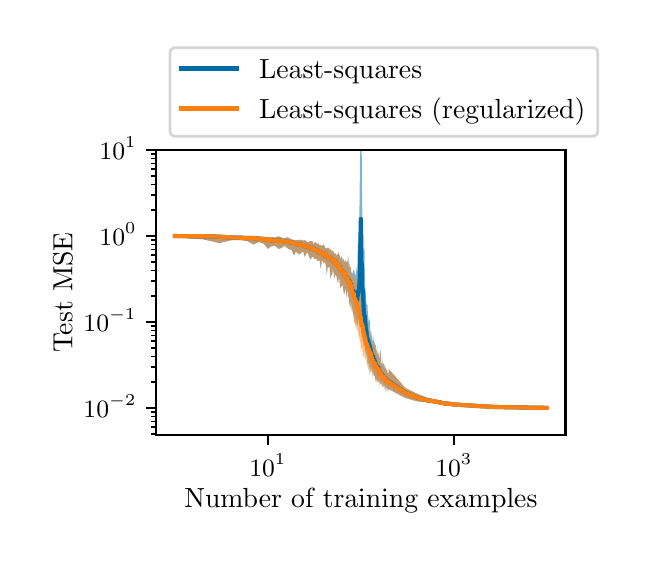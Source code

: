 \begingroup%
\makeatletter%
\begin{pgfpicture}%
\pgfpathrectangle{\pgfpointorigin}{\pgfqpoint{2.95in}{2.526in}}%
\pgfusepath{use as bounding box, clip}%
\begin{pgfscope}%
\pgfsetbuttcap%
\pgfsetmiterjoin%
\definecolor{currentfill}{rgb}{1.0,1.0,1.0}%
\pgfsetfillcolor{currentfill}%
\pgfsetlinewidth{0.0pt}%
\definecolor{currentstroke}{rgb}{1.0,1.0,1.0}%
\pgfsetstrokecolor{currentstroke}%
\pgfsetdash{}{0pt}%
\pgfpathmoveto{\pgfqpoint{0.0in}{0.0in}}%
\pgfpathlineto{\pgfqpoint{2.95in}{0.0in}}%
\pgfpathlineto{\pgfqpoint{2.95in}{2.526in}}%
\pgfpathlineto{\pgfqpoint{0.0in}{2.526in}}%
\pgfpathlineto{\pgfqpoint{0.0in}{0.0in}}%
\pgfpathclose%
\pgfusepath{fill}%
\end{pgfscope}%
\begin{pgfscope}%
\pgfsetbuttcap%
\pgfsetmiterjoin%
\definecolor{currentfill}{rgb}{1.0,1.0,1.0}%
\pgfsetfillcolor{currentfill}%
\pgfsetlinewidth{0.0pt}%
\definecolor{currentstroke}{rgb}{0.0,0.0,0.0}%
\pgfsetstrokecolor{currentstroke}%
\pgfsetstrokeopacity{0.0}%
\pgfsetdash{}{0pt}%
\pgfpathmoveto{\pgfqpoint{0.643in}{0.49in}}%
\pgfpathlineto{\pgfqpoint{2.689in}{0.49in}}%
\pgfpathlineto{\pgfqpoint{2.689in}{1.913in}}%
\pgfpathlineto{\pgfqpoint{0.643in}{1.913in}}%
\pgfpathlineto{\pgfqpoint{0.643in}{0.49in}}%
\pgfpathclose%
\pgfusepath{fill}%
\end{pgfscope}%
\begin{pgfscope}%
\pgfpathrectangle{\pgfqpoint{0.643in}{0.49in}}{\pgfqpoint{2.046in}{1.423in}}%
\pgfusepath{clip}%
\pgfsetbuttcap%
\pgfsetroundjoin%
\definecolor{currentfill}{rgb}{0.0,0.42,0.643}%
\pgfsetfillcolor{currentfill}%
\pgfsetfillopacity{0.5}%
\pgfsetlinewidth{0.0pt}%
\definecolor{currentstroke}{rgb}{0.0,0.0,0.0}%
\pgfsetstrokecolor{currentstroke}%
\pgfsetdash{}{0pt}%
\pgfpathmoveto{\pgfqpoint{0.736in}{1.485in}}%
\pgfpathlineto{\pgfqpoint{0.736in}{1.477in}}%
\pgfpathlineto{\pgfqpoint{0.876in}{1.468in}}%
\pgfpathlineto{\pgfqpoint{0.958in}{1.449in}}%
\pgfpathlineto{\pgfqpoint{1.016in}{1.463in}}%
\pgfpathlineto{\pgfqpoint{1.061in}{1.464in}}%
\pgfpathlineto{\pgfqpoint{1.098in}{1.459in}}%
\pgfpathlineto{\pgfqpoint{1.129in}{1.442in}}%
\pgfpathlineto{\pgfqpoint{1.156in}{1.454in}}%
\pgfpathlineto{\pgfqpoint{1.18in}{1.446in}}%
\pgfpathlineto{\pgfqpoint{1.201in}{1.42in}}%
\pgfpathlineto{\pgfqpoint{1.22in}{1.434in}}%
\pgfpathlineto{\pgfqpoint{1.238in}{1.435in}}%
\pgfpathlineto{\pgfqpoint{1.254in}{1.42in}}%
\pgfpathlineto{\pgfqpoint{1.269in}{1.424in}}%
\pgfpathlineto{\pgfqpoint{1.283in}{1.435in}}%
\pgfpathlineto{\pgfqpoint{1.296in}{1.426in}}%
\pgfpathlineto{\pgfqpoint{1.308in}{1.418in}}%
\pgfpathlineto{\pgfqpoint{1.32in}{1.415in}}%
\pgfpathlineto{\pgfqpoint{1.331in}{1.387in}}%
\pgfpathlineto{\pgfqpoint{1.341in}{1.406in}}%
\pgfpathlineto{\pgfqpoint{1.351in}{1.397in}}%
\pgfpathlineto{\pgfqpoint{1.36in}{1.392in}}%
\pgfpathlineto{\pgfqpoint{1.369in}{1.402in}}%
\pgfpathlineto{\pgfqpoint{1.378in}{1.406in}}%
\pgfpathlineto{\pgfqpoint{1.386in}{1.379in}}%
\pgfpathlineto{\pgfqpoint{1.394in}{1.399in}}%
\pgfpathlineto{\pgfqpoint{1.402in}{1.398in}}%
\pgfpathlineto{\pgfqpoint{1.409in}{1.377in}}%
\pgfpathlineto{\pgfqpoint{1.416in}{1.366in}}%
\pgfpathlineto{\pgfqpoint{1.423in}{1.384in}}%
\pgfpathlineto{\pgfqpoint{1.429in}{1.377in}}%
\pgfpathlineto{\pgfqpoint{1.436in}{1.368in}}%
\pgfpathlineto{\pgfqpoint{1.442in}{1.373in}}%
\pgfpathlineto{\pgfqpoint{1.448in}{1.36in}}%
\pgfpathlineto{\pgfqpoint{1.454in}{1.362in}}%
\pgfpathlineto{\pgfqpoint{1.46in}{1.361in}}%
\pgfpathlineto{\pgfqpoint{1.465in}{1.321in}}%
\pgfpathlineto{\pgfqpoint{1.471in}{1.362in}}%
\pgfpathlineto{\pgfqpoint{1.476in}{1.357in}}%
\pgfpathlineto{\pgfqpoint{1.481in}{1.347in}}%
\pgfpathlineto{\pgfqpoint{1.486in}{1.358in}}%
\pgfpathlineto{\pgfqpoint{1.491in}{1.337in}}%
\pgfpathlineto{\pgfqpoint{1.496in}{1.29in}}%
\pgfpathlineto{\pgfqpoint{1.5in}{1.332in}}%
\pgfpathlineto{\pgfqpoint{1.505in}{1.326in}}%
\pgfpathlineto{\pgfqpoint{1.509in}{1.335in}}%
\pgfpathlineto{\pgfqpoint{1.514in}{1.271in}}%
\pgfpathlineto{\pgfqpoint{1.518in}{1.288in}}%
\pgfpathlineto{\pgfqpoint{1.522in}{1.292in}}%
\pgfpathlineto{\pgfqpoint{1.526in}{1.316in}}%
\pgfpathlineto{\pgfqpoint{1.53in}{1.299in}}%
\pgfpathlineto{\pgfqpoint{1.534in}{1.272in}}%
\pgfpathlineto{\pgfqpoint{1.538in}{1.293in}}%
\pgfpathlineto{\pgfqpoint{1.542in}{1.287in}}%
\pgfpathlineto{\pgfqpoint{1.545in}{1.281in}}%
\pgfpathlineto{\pgfqpoint{1.549in}{1.255in}}%
\pgfpathlineto{\pgfqpoint{1.552in}{1.248in}}%
\pgfpathlineto{\pgfqpoint{1.556in}{1.28in}}%
\pgfpathlineto{\pgfqpoint{1.559in}{1.266in}}%
\pgfpathlineto{\pgfqpoint{1.563in}{1.223in}}%
\pgfpathlineto{\pgfqpoint{1.566in}{1.233in}}%
\pgfpathlineto{\pgfqpoint{1.569in}{1.231in}}%
\pgfpathlineto{\pgfqpoint{1.573in}{1.237in}}%
\pgfpathlineto{\pgfqpoint{1.576in}{1.24in}}%
\pgfpathlineto{\pgfqpoint{1.579in}{1.207in}}%
\pgfpathlineto{\pgfqpoint{1.582in}{1.189in}}%
\pgfpathlineto{\pgfqpoint{1.585in}{1.201in}}%
\pgfpathlineto{\pgfqpoint{1.588in}{1.227in}}%
\pgfpathlineto{\pgfqpoint{1.591in}{1.208in}}%
\pgfpathlineto{\pgfqpoint{1.594in}{1.178in}}%
\pgfpathlineto{\pgfqpoint{1.597in}{1.206in}}%
\pgfpathlineto{\pgfqpoint{1.6in}{1.209in}}%
\pgfpathlineto{\pgfqpoint{1.602in}{1.179in}}%
\pgfpathlineto{\pgfqpoint{1.605in}{1.183in}}%
\pgfpathlineto{\pgfqpoint{1.608in}{1.149in}}%
\pgfpathlineto{\pgfqpoint{1.611in}{1.132in}}%
\pgfpathlineto{\pgfqpoint{1.613in}{1.123in}}%
\pgfpathlineto{\pgfqpoint{1.616in}{1.165in}}%
\pgfpathlineto{\pgfqpoint{1.618in}{1.146in}}%
\pgfpathlineto{\pgfqpoint{1.621in}{1.105in}}%
\pgfpathlineto{\pgfqpoint{1.623in}{1.132in}}%
\pgfpathlineto{\pgfqpoint{1.626in}{1.11in}}%
\pgfpathlineto{\pgfqpoint{1.628in}{1.082in}}%
\pgfpathlineto{\pgfqpoint{1.631in}{1.096in}}%
\pgfpathlineto{\pgfqpoint{1.633in}{1.088in}}%
\pgfpathlineto{\pgfqpoint{1.636in}{1.047in}}%
\pgfpathlineto{\pgfqpoint{1.638in}{1.056in}}%
\pgfpathlineto{\pgfqpoint{1.64in}{1.089in}}%
\pgfpathlineto{\pgfqpoint{1.642in}{1.008in}}%
\pgfpathlineto{\pgfqpoint{1.645in}{1.089in}}%
\pgfpathlineto{\pgfqpoint{1.647in}{1.039in}}%
\pgfpathlineto{\pgfqpoint{1.649in}{1.057in}}%
\pgfpathlineto{\pgfqpoint{1.651in}{1.036in}}%
\pgfpathlineto{\pgfqpoint{1.654in}{1.09in}}%
\pgfpathlineto{\pgfqpoint{1.656in}{1.064in}}%
\pgfpathlineto{\pgfqpoint{1.658in}{1.109in}}%
\pgfpathlineto{\pgfqpoint{1.66in}{0.978in}}%
\pgfpathlineto{\pgfqpoint{1.662in}{1.133in}}%
\pgfpathlineto{\pgfqpoint{1.664in}{1.111in}}%
\pgfpathlineto{\pgfqpoint{1.666in}{1.065in}}%
\pgfpathlineto{\pgfqpoint{1.668in}{1.129in}}%
\pgfpathlineto{\pgfqpoint{1.67in}{0.957in}}%
\pgfpathlineto{\pgfqpoint{1.672in}{1.038in}}%
\pgfpathlineto{\pgfqpoint{1.674in}{0.99in}}%
\pgfpathlineto{\pgfqpoint{1.676in}{0.949in}}%
\pgfpathlineto{\pgfqpoint{1.678in}{0.934in}}%
\pgfpathlineto{\pgfqpoint{1.68in}{0.982in}}%
\pgfpathlineto{\pgfqpoint{1.682in}{0.944in}}%
\pgfpathlineto{\pgfqpoint{1.683in}{0.978in}}%
\pgfpathlineto{\pgfqpoint{1.685in}{0.962in}}%
\pgfpathlineto{\pgfqpoint{1.687in}{0.919in}}%
\pgfpathlineto{\pgfqpoint{1.689in}{0.894in}}%
\pgfpathlineto{\pgfqpoint{1.691in}{0.909in}}%
\pgfpathlineto{\pgfqpoint{1.692in}{0.9in}}%
\pgfpathlineto{\pgfqpoint{1.694in}{0.893in}}%
\pgfpathlineto{\pgfqpoint{1.696in}{0.881in}}%
\pgfpathlineto{\pgfqpoint{1.698in}{0.883in}}%
\pgfpathlineto{\pgfqpoint{1.699in}{0.845in}}%
\pgfpathlineto{\pgfqpoint{1.701in}{0.851in}}%
\pgfpathlineto{\pgfqpoint{1.703in}{0.849in}}%
\pgfpathlineto{\pgfqpoint{1.705in}{0.843in}}%
\pgfpathlineto{\pgfqpoint{1.706in}{0.83in}}%
\pgfpathlineto{\pgfqpoint{1.708in}{0.787in}}%
\pgfpathlineto{\pgfqpoint{1.709in}{0.817in}}%
\pgfpathlineto{\pgfqpoint{1.711in}{0.866in}}%
\pgfpathlineto{\pgfqpoint{1.713in}{0.799in}}%
\pgfpathlineto{\pgfqpoint{1.714in}{0.827in}}%
\pgfpathlineto{\pgfqpoint{1.716in}{0.82in}}%
\pgfpathlineto{\pgfqpoint{1.717in}{0.836in}}%
\pgfpathlineto{\pgfqpoint{1.719in}{0.821in}}%
\pgfpathlineto{\pgfqpoint{1.721in}{0.812in}}%
\pgfpathlineto{\pgfqpoint{1.722in}{0.786in}}%
\pgfpathlineto{\pgfqpoint{1.724in}{0.798in}}%
\pgfpathlineto{\pgfqpoint{1.725in}{0.82in}}%
\pgfpathlineto{\pgfqpoint{1.727in}{0.806in}}%
\pgfpathlineto{\pgfqpoint{1.728in}{0.783in}}%
\pgfpathlineto{\pgfqpoint{1.73in}{0.804in}}%
\pgfpathlineto{\pgfqpoint{1.731in}{0.812in}}%
\pgfpathlineto{\pgfqpoint{1.733in}{0.784in}}%
\pgfpathlineto{\pgfqpoint{1.734in}{0.794in}}%
\pgfpathlineto{\pgfqpoint{1.735in}{0.786in}}%
\pgfpathlineto{\pgfqpoint{1.737in}{0.789in}}%
\pgfpathlineto{\pgfqpoint{1.738in}{0.756in}}%
\pgfpathlineto{\pgfqpoint{1.74in}{0.776in}}%
\pgfpathlineto{\pgfqpoint{1.741in}{0.776in}}%
\pgfpathlineto{\pgfqpoint{1.742in}{0.772in}}%
\pgfpathlineto{\pgfqpoint{1.744in}{0.763in}}%
\pgfpathlineto{\pgfqpoint{1.745in}{0.781in}}%
\pgfpathlineto{\pgfqpoint{1.747in}{0.758in}}%
\pgfpathlineto{\pgfqpoint{1.748in}{0.775in}}%
\pgfpathlineto{\pgfqpoint{1.749in}{0.755in}}%
\pgfpathlineto{\pgfqpoint{1.751in}{0.782in}}%
\pgfpathlineto{\pgfqpoint{1.752in}{0.757in}}%
\pgfpathlineto{\pgfqpoint{1.753in}{0.756in}}%
\pgfpathlineto{\pgfqpoint{1.755in}{0.752in}}%
\pgfpathlineto{\pgfqpoint{1.756in}{0.77in}}%
\pgfpathlineto{\pgfqpoint{1.757in}{0.768in}}%
\pgfpathlineto{\pgfqpoint{1.758in}{0.759in}}%
\pgfpathlineto{\pgfqpoint{1.76in}{0.749in}}%
\pgfpathlineto{\pgfqpoint{1.761in}{0.73in}}%
\pgfpathlineto{\pgfqpoint{1.762in}{0.753in}}%
\pgfpathlineto{\pgfqpoint{1.763in}{0.747in}}%
\pgfpathlineto{\pgfqpoint{1.765in}{0.756in}}%
\pgfpathlineto{\pgfqpoint{1.766in}{0.744in}}%
\pgfpathlineto{\pgfqpoint{1.767in}{0.751in}}%
\pgfpathlineto{\pgfqpoint{1.768in}{0.75in}}%
\pgfpathlineto{\pgfqpoint{1.77in}{0.741in}}%
\pgfpathlineto{\pgfqpoint{1.771in}{0.743in}}%
\pgfpathlineto{\pgfqpoint{1.772in}{0.752in}}%
\pgfpathlineto{\pgfqpoint{1.773in}{0.747in}}%
\pgfpathlineto{\pgfqpoint{1.774in}{0.731in}}%
\pgfpathlineto{\pgfqpoint{1.776in}{0.732in}}%
\pgfpathlineto{\pgfqpoint{1.777in}{0.741in}}%
\pgfpathlineto{\pgfqpoint{1.778in}{0.74in}}%
\pgfpathlineto{\pgfqpoint{1.779in}{0.731in}}%
\pgfpathlineto{\pgfqpoint{1.78in}{0.733in}}%
\pgfpathlineto{\pgfqpoint{1.781in}{0.755in}}%
\pgfpathlineto{\pgfqpoint{1.782in}{0.735in}}%
\pgfpathlineto{\pgfqpoint{1.784in}{0.737in}}%
\pgfpathlineto{\pgfqpoint{1.785in}{0.727in}}%
\pgfpathlineto{\pgfqpoint{1.786in}{0.718in}}%
\pgfpathlineto{\pgfqpoint{1.787in}{0.718in}}%
\pgfpathlineto{\pgfqpoint{1.788in}{0.742in}}%
\pgfpathlineto{\pgfqpoint{1.789in}{0.732in}}%
\pgfpathlineto{\pgfqpoint{1.79in}{0.705in}}%
\pgfpathlineto{\pgfqpoint{1.791in}{0.724in}}%
\pgfpathlineto{\pgfqpoint{1.792in}{0.728in}}%
\pgfpathlineto{\pgfqpoint{1.794in}{0.728in}}%
\pgfpathlineto{\pgfqpoint{1.795in}{0.724in}}%
\pgfpathlineto{\pgfqpoint{1.796in}{0.724in}}%
\pgfpathlineto{\pgfqpoint{1.797in}{0.713in}}%
\pgfpathlineto{\pgfqpoint{1.798in}{0.724in}}%
\pgfpathlineto{\pgfqpoint{1.799in}{0.727in}}%
\pgfpathlineto{\pgfqpoint{1.8in}{0.727in}}%
\pgfpathlineto{\pgfqpoint{1.801in}{0.7in}}%
\pgfpathlineto{\pgfqpoint{1.802in}{0.711in}}%
\pgfpathlineto{\pgfqpoint{1.803in}{0.721in}}%
\pgfpathlineto{\pgfqpoint{1.804in}{0.721in}}%
\pgfpathlineto{\pgfqpoint{1.805in}{0.716in}}%
\pgfpathlineto{\pgfqpoint{1.806in}{0.718in}}%
\pgfpathlineto{\pgfqpoint{1.888in}{0.675in}}%
\pgfpathlineto{\pgfqpoint{1.946in}{0.658in}}%
\pgfpathlineto{\pgfqpoint{1.991in}{0.654in}}%
\pgfpathlineto{\pgfqpoint{2.028in}{0.647in}}%
\pgfpathlineto{\pgfqpoint{2.059in}{0.646in}}%
\pgfpathlineto{\pgfqpoint{2.086in}{0.642in}}%
\pgfpathlineto{\pgfqpoint{2.11in}{0.637in}}%
\pgfpathlineto{\pgfqpoint{2.131in}{0.635in}}%
\pgfpathlineto{\pgfqpoint{2.271in}{0.629in}}%
\pgfpathlineto{\pgfqpoint{2.353in}{0.628in}}%
\pgfpathlineto{\pgfqpoint{2.411in}{0.627in}}%
\pgfpathlineto{\pgfqpoint{2.456in}{0.626in}}%
\pgfpathlineto{\pgfqpoint{2.493in}{0.626in}}%
\pgfpathlineto{\pgfqpoint{2.524in}{0.625in}}%
\pgfpathlineto{\pgfqpoint{2.551in}{0.625in}}%
\pgfpathlineto{\pgfqpoint{2.575in}{0.625in}}%
\pgfpathlineto{\pgfqpoint{2.596in}{0.625in}}%
\pgfpathlineto{\pgfqpoint{2.596in}{0.626in}}%
\pgfpathlineto{\pgfqpoint{2.596in}{0.626in}}%
\pgfpathlineto{\pgfqpoint{2.575in}{0.626in}}%
\pgfpathlineto{\pgfqpoint{2.551in}{0.627in}}%
\pgfpathlineto{\pgfqpoint{2.524in}{0.627in}}%
\pgfpathlineto{\pgfqpoint{2.493in}{0.627in}}%
\pgfpathlineto{\pgfqpoint{2.456in}{0.628in}}%
\pgfpathlineto{\pgfqpoint{2.411in}{0.63in}}%
\pgfpathlineto{\pgfqpoint{2.353in}{0.632in}}%
\pgfpathlineto{\pgfqpoint{2.271in}{0.636in}}%
\pgfpathlineto{\pgfqpoint{2.131in}{0.648in}}%
\pgfpathlineto{\pgfqpoint{2.11in}{0.651in}}%
\pgfpathlineto{\pgfqpoint{2.086in}{0.657in}}%
\pgfpathlineto{\pgfqpoint{2.059in}{0.663in}}%
\pgfpathlineto{\pgfqpoint{2.028in}{0.666in}}%
\pgfpathlineto{\pgfqpoint{1.991in}{0.679in}}%
\pgfpathlineto{\pgfqpoint{1.946in}{0.696in}}%
\pgfpathlineto{\pgfqpoint{1.888in}{0.724in}}%
\pgfpathlineto{\pgfqpoint{1.806in}{0.818in}}%
\pgfpathlineto{\pgfqpoint{1.805in}{0.799in}}%
\pgfpathlineto{\pgfqpoint{1.804in}{0.8in}}%
\pgfpathlineto{\pgfqpoint{1.803in}{0.799in}}%
\pgfpathlineto{\pgfqpoint{1.802in}{0.801in}}%
\pgfpathlineto{\pgfqpoint{1.801in}{0.795in}}%
\pgfpathlineto{\pgfqpoint{1.8in}{0.799in}}%
\pgfpathlineto{\pgfqpoint{1.799in}{0.801in}}%
\pgfpathlineto{\pgfqpoint{1.798in}{0.812in}}%
\pgfpathlineto{\pgfqpoint{1.797in}{0.817in}}%
\pgfpathlineto{\pgfqpoint{1.796in}{0.813in}}%
\pgfpathlineto{\pgfqpoint{1.795in}{0.805in}}%
\pgfpathlineto{\pgfqpoint{1.794in}{0.817in}}%
\pgfpathlineto{\pgfqpoint{1.792in}{0.811in}}%
\pgfpathlineto{\pgfqpoint{1.791in}{0.813in}}%
\pgfpathlineto{\pgfqpoint{1.79in}{0.835in}}%
\pgfpathlineto{\pgfqpoint{1.789in}{0.825in}}%
\pgfpathlineto{\pgfqpoint{1.788in}{0.816in}}%
\pgfpathlineto{\pgfqpoint{1.787in}{0.813in}}%
\pgfpathlineto{\pgfqpoint{1.786in}{0.838in}}%
\pgfpathlineto{\pgfqpoint{1.785in}{0.841in}}%
\pgfpathlineto{\pgfqpoint{1.784in}{0.829in}}%
\pgfpathlineto{\pgfqpoint{1.782in}{0.815in}}%
\pgfpathlineto{\pgfqpoint{1.781in}{0.848in}}%
\pgfpathlineto{\pgfqpoint{1.78in}{0.839in}}%
\pgfpathlineto{\pgfqpoint{1.779in}{0.827in}}%
\pgfpathlineto{\pgfqpoint{1.778in}{0.849in}}%
\pgfpathlineto{\pgfqpoint{1.777in}{0.834in}}%
\pgfpathlineto{\pgfqpoint{1.776in}{0.84in}}%
\pgfpathlineto{\pgfqpoint{1.774in}{0.846in}}%
\pgfpathlineto{\pgfqpoint{1.773in}{0.858in}}%
\pgfpathlineto{\pgfqpoint{1.772in}{0.892in}}%
\pgfpathlineto{\pgfqpoint{1.771in}{0.867in}}%
\pgfpathlineto{\pgfqpoint{1.77in}{0.842in}}%
\pgfpathlineto{\pgfqpoint{1.768in}{0.847in}}%
\pgfpathlineto{\pgfqpoint{1.767in}{0.842in}}%
\pgfpathlineto{\pgfqpoint{1.766in}{0.864in}}%
\pgfpathlineto{\pgfqpoint{1.765in}{0.913in}}%
\pgfpathlineto{\pgfqpoint{1.763in}{0.916in}}%
\pgfpathlineto{\pgfqpoint{1.762in}{0.896in}}%
\pgfpathlineto{\pgfqpoint{1.761in}{0.859in}}%
\pgfpathlineto{\pgfqpoint{1.76in}{0.849in}}%
\pgfpathlineto{\pgfqpoint{1.758in}{0.902in}}%
\pgfpathlineto{\pgfqpoint{1.757in}{0.896in}}%
\pgfpathlineto{\pgfqpoint{1.756in}{0.888in}}%
\pgfpathlineto{\pgfqpoint{1.755in}{0.859in}}%
\pgfpathlineto{\pgfqpoint{1.753in}{0.899in}}%
\pgfpathlineto{\pgfqpoint{1.752in}{0.907in}}%
\pgfpathlineto{\pgfqpoint{1.751in}{0.877in}}%
\pgfpathlineto{\pgfqpoint{1.749in}{0.897in}}%
\pgfpathlineto{\pgfqpoint{1.748in}{0.927in}}%
\pgfpathlineto{\pgfqpoint{1.747in}{0.932in}}%
\pgfpathlineto{\pgfqpoint{1.745in}{0.912in}}%
\pgfpathlineto{\pgfqpoint{1.744in}{0.912in}}%
\pgfpathlineto{\pgfqpoint{1.742in}{0.9in}}%
\pgfpathlineto{\pgfqpoint{1.741in}{0.938in}}%
\pgfpathlineto{\pgfqpoint{1.74in}{0.926in}}%
\pgfpathlineto{\pgfqpoint{1.738in}{0.949in}}%
\pgfpathlineto{\pgfqpoint{1.737in}{0.906in}}%
\pgfpathlineto{\pgfqpoint{1.735in}{0.954in}}%
\pgfpathlineto{\pgfqpoint{1.734in}{0.956in}}%
\pgfpathlineto{\pgfqpoint{1.733in}{0.937in}}%
\pgfpathlineto{\pgfqpoint{1.731in}{0.946in}}%
\pgfpathlineto{\pgfqpoint{1.73in}{0.979in}}%
\pgfpathlineto{\pgfqpoint{1.728in}{0.936in}}%
\pgfpathlineto{\pgfqpoint{1.727in}{0.992in}}%
\pgfpathlineto{\pgfqpoint{1.725in}{0.975in}}%
\pgfpathlineto{\pgfqpoint{1.724in}{0.952in}}%
\pgfpathlineto{\pgfqpoint{1.722in}{0.963in}}%
\pgfpathlineto{\pgfqpoint{1.721in}{0.972in}}%
\pgfpathlineto{\pgfqpoint{1.719in}{1.004in}}%
\pgfpathlineto{\pgfqpoint{1.717in}{0.987in}}%
\pgfpathlineto{\pgfqpoint{1.716in}{1.0in}}%
\pgfpathlineto{\pgfqpoint{1.714in}{1.005in}}%
\pgfpathlineto{\pgfqpoint{1.713in}{1.01in}}%
\pgfpathlineto{\pgfqpoint{1.711in}{1.086in}}%
\pgfpathlineto{\pgfqpoint{1.709in}{1.042in}}%
\pgfpathlineto{\pgfqpoint{1.708in}{1.064in}}%
\pgfpathlineto{\pgfqpoint{1.706in}{1.048in}}%
\pgfpathlineto{\pgfqpoint{1.705in}{1.053in}}%
\pgfpathlineto{\pgfqpoint{1.703in}{1.08in}}%
\pgfpathlineto{\pgfqpoint{1.701in}{1.091in}}%
\pgfpathlineto{\pgfqpoint{1.699in}{1.144in}}%
\pgfpathlineto{\pgfqpoint{1.698in}{1.1in}}%
\pgfpathlineto{\pgfqpoint{1.696in}{1.157in}}%
\pgfpathlineto{\pgfqpoint{1.694in}{1.11in}}%
\pgfpathlineto{\pgfqpoint{1.692in}{1.171in}}%
\pgfpathlineto{\pgfqpoint{1.691in}{1.199in}}%
\pgfpathlineto{\pgfqpoint{1.689in}{1.21in}}%
\pgfpathlineto{\pgfqpoint{1.687in}{1.236in}}%
\pgfpathlineto{\pgfqpoint{1.685in}{1.466in}}%
\pgfpathlineto{\pgfqpoint{1.683in}{1.339in}}%
\pgfpathlineto{\pgfqpoint{1.682in}{1.237in}}%
\pgfpathlineto{\pgfqpoint{1.68in}{1.312in}}%
\pgfpathlineto{\pgfqpoint{1.678in}{1.359in}}%
\pgfpathlineto{\pgfqpoint{1.676in}{1.451in}}%
\pgfpathlineto{\pgfqpoint{1.674in}{1.534in}}%
\pgfpathlineto{\pgfqpoint{1.672in}{1.685in}}%
\pgfpathlineto{\pgfqpoint{1.67in}{1.932in}}%
\pgfpathlineto{\pgfqpoint{1.668in}{2.116in}}%
\pgfpathlineto{\pgfqpoint{1.666in}{3.316in}}%
\pgfpathlineto{\pgfqpoint{1.664in}{2.172in}}%
\pgfpathlineto{\pgfqpoint{1.662in}{1.906in}}%
\pgfpathlineto{\pgfqpoint{1.66in}{1.717in}}%
\pgfpathlineto{\pgfqpoint{1.658in}{1.541in}}%
\pgfpathlineto{\pgfqpoint{1.656in}{1.497in}}%
\pgfpathlineto{\pgfqpoint{1.654in}{1.463in}}%
\pgfpathlineto{\pgfqpoint{1.651in}{1.448in}}%
\pgfpathlineto{\pgfqpoint{1.649in}{1.334in}}%
\pgfpathlineto{\pgfqpoint{1.647in}{1.284in}}%
\pgfpathlineto{\pgfqpoint{1.645in}{1.335in}}%
\pgfpathlineto{\pgfqpoint{1.642in}{1.297in}}%
\pgfpathlineto{\pgfqpoint{1.64in}{1.286in}}%
\pgfpathlineto{\pgfqpoint{1.638in}{1.292in}}%
\pgfpathlineto{\pgfqpoint{1.636in}{1.294in}}%
\pgfpathlineto{\pgfqpoint{1.633in}{1.313in}}%
\pgfpathlineto{\pgfqpoint{1.631in}{1.307in}}%
\pgfpathlineto{\pgfqpoint{1.628in}{1.319in}}%
\pgfpathlineto{\pgfqpoint{1.626in}{1.285in}}%
\pgfpathlineto{\pgfqpoint{1.623in}{1.305in}}%
\pgfpathlineto{\pgfqpoint{1.621in}{1.305in}}%
\pgfpathlineto{\pgfqpoint{1.618in}{1.296in}}%
\pgfpathlineto{\pgfqpoint{1.616in}{1.327in}}%
\pgfpathlineto{\pgfqpoint{1.613in}{1.33in}}%
\pgfpathlineto{\pgfqpoint{1.611in}{1.323in}}%
\pgfpathlineto{\pgfqpoint{1.608in}{1.346in}}%
\pgfpathlineto{\pgfqpoint{1.605in}{1.344in}}%
\pgfpathlineto{\pgfqpoint{1.602in}{1.392in}}%
\pgfpathlineto{\pgfqpoint{1.6in}{1.358in}}%
\pgfpathlineto{\pgfqpoint{1.597in}{1.354in}}%
\pgfpathlineto{\pgfqpoint{1.594in}{1.355in}}%
\pgfpathlineto{\pgfqpoint{1.591in}{1.355in}}%
\pgfpathlineto{\pgfqpoint{1.588in}{1.365in}}%
\pgfpathlineto{\pgfqpoint{1.585in}{1.355in}}%
\pgfpathlineto{\pgfqpoint{1.582in}{1.357in}}%
\pgfpathlineto{\pgfqpoint{1.579in}{1.372in}}%
\pgfpathlineto{\pgfqpoint{1.576in}{1.359in}}%
\pgfpathlineto{\pgfqpoint{1.573in}{1.372in}}%
\pgfpathlineto{\pgfqpoint{1.569in}{1.383in}}%
\pgfpathlineto{\pgfqpoint{1.566in}{1.375in}}%
\pgfpathlineto{\pgfqpoint{1.563in}{1.37in}}%
\pgfpathlineto{\pgfqpoint{1.559in}{1.39in}}%
\pgfpathlineto{\pgfqpoint{1.556in}{1.391in}}%
\pgfpathlineto{\pgfqpoint{1.552in}{1.407in}}%
\pgfpathlineto{\pgfqpoint{1.549in}{1.389in}}%
\pgfpathlineto{\pgfqpoint{1.545in}{1.39in}}%
\pgfpathlineto{\pgfqpoint{1.542in}{1.388in}}%
\pgfpathlineto{\pgfqpoint{1.538in}{1.399in}}%
\pgfpathlineto{\pgfqpoint{1.534in}{1.394in}}%
\pgfpathlineto{\pgfqpoint{1.53in}{1.403in}}%
\pgfpathlineto{\pgfqpoint{1.526in}{1.41in}}%
\pgfpathlineto{\pgfqpoint{1.522in}{1.412in}}%
\pgfpathlineto{\pgfqpoint{1.518in}{1.409in}}%
\pgfpathlineto{\pgfqpoint{1.514in}{1.417in}}%
\pgfpathlineto{\pgfqpoint{1.509in}{1.419in}}%
\pgfpathlineto{\pgfqpoint{1.505in}{1.425in}}%
\pgfpathlineto{\pgfqpoint{1.5in}{1.426in}}%
\pgfpathlineto{\pgfqpoint{1.496in}{1.422in}}%
\pgfpathlineto{\pgfqpoint{1.491in}{1.422in}}%
\pgfpathlineto{\pgfqpoint{1.486in}{1.428in}}%
\pgfpathlineto{\pgfqpoint{1.481in}{1.442in}}%
\pgfpathlineto{\pgfqpoint{1.476in}{1.438in}}%
\pgfpathlineto{\pgfqpoint{1.471in}{1.433in}}%
\pgfpathlineto{\pgfqpoint{1.465in}{1.44in}}%
\pgfpathlineto{\pgfqpoint{1.46in}{1.436in}}%
\pgfpathlineto{\pgfqpoint{1.454in}{1.448in}}%
\pgfpathlineto{\pgfqpoint{1.448in}{1.442in}}%
\pgfpathlineto{\pgfqpoint{1.442in}{1.453in}}%
\pgfpathlineto{\pgfqpoint{1.436in}{1.453in}}%
\pgfpathlineto{\pgfqpoint{1.429in}{1.443in}}%
\pgfpathlineto{\pgfqpoint{1.423in}{1.459in}}%
\pgfpathlineto{\pgfqpoint{1.416in}{1.459in}}%
\pgfpathlineto{\pgfqpoint{1.409in}{1.458in}}%
\pgfpathlineto{\pgfqpoint{1.402in}{1.451in}}%
\pgfpathlineto{\pgfqpoint{1.394in}{1.457in}}%
\pgfpathlineto{\pgfqpoint{1.386in}{1.464in}}%
\pgfpathlineto{\pgfqpoint{1.378in}{1.461in}}%
\pgfpathlineto{\pgfqpoint{1.369in}{1.465in}}%
\pgfpathlineto{\pgfqpoint{1.36in}{1.465in}}%
\pgfpathlineto{\pgfqpoint{1.351in}{1.465in}}%
\pgfpathlineto{\pgfqpoint{1.341in}{1.462in}}%
\pgfpathlineto{\pgfqpoint{1.331in}{1.465in}}%
\pgfpathlineto{\pgfqpoint{1.32in}{1.467in}}%
\pgfpathlineto{\pgfqpoint{1.308in}{1.474in}}%
\pgfpathlineto{\pgfqpoint{1.296in}{1.478in}}%
\pgfpathlineto{\pgfqpoint{1.283in}{1.472in}}%
\pgfpathlineto{\pgfqpoint{1.269in}{1.477in}}%
\pgfpathlineto{\pgfqpoint{1.254in}{1.483in}}%
\pgfpathlineto{\pgfqpoint{1.238in}{1.477in}}%
\pgfpathlineto{\pgfqpoint{1.22in}{1.479in}}%
\pgfpathlineto{\pgfqpoint{1.201in}{1.479in}}%
\pgfpathlineto{\pgfqpoint{1.18in}{1.48in}}%
\pgfpathlineto{\pgfqpoint{1.156in}{1.482in}}%
\pgfpathlineto{\pgfqpoint{1.129in}{1.484in}}%
\pgfpathlineto{\pgfqpoint{1.098in}{1.484in}}%
\pgfpathlineto{\pgfqpoint{1.061in}{1.485in}}%
\pgfpathlineto{\pgfqpoint{1.016in}{1.485in}}%
\pgfpathlineto{\pgfqpoint{0.958in}{1.485in}}%
\pgfpathlineto{\pgfqpoint{0.876in}{1.485in}}%
\pgfpathlineto{\pgfqpoint{0.736in}{1.485in}}%
\pgfpathlineto{\pgfqpoint{0.736in}{1.485in}}%
\pgfpathclose%
\pgfusepath{fill}%
\end{pgfscope}%
\begin{pgfscope}%
\pgfpathrectangle{\pgfqpoint{0.643in}{0.49in}}{\pgfqpoint{2.046in}{1.423in}}%
\pgfusepath{clip}%
\pgfsetbuttcap%
\pgfsetroundjoin%
\definecolor{currentfill}{rgb}{1.0,0.502,0.055}%
\pgfsetfillcolor{currentfill}%
\pgfsetfillopacity{0.5}%
\pgfsetlinewidth{0.0pt}%
\definecolor{currentstroke}{rgb}{0.0,0.0,0.0}%
\pgfsetstrokecolor{currentstroke}%
\pgfsetdash{}{0pt}%
\pgfpathmoveto{\pgfqpoint{0.736in}{1.485in}}%
\pgfpathlineto{\pgfqpoint{0.736in}{1.477in}}%
\pgfpathlineto{\pgfqpoint{0.876in}{1.468in}}%
\pgfpathlineto{\pgfqpoint{0.958in}{1.449in}}%
\pgfpathlineto{\pgfqpoint{1.016in}{1.463in}}%
\pgfpathlineto{\pgfqpoint{1.061in}{1.464in}}%
\pgfpathlineto{\pgfqpoint{1.098in}{1.459in}}%
\pgfpathlineto{\pgfqpoint{1.129in}{1.442in}}%
\pgfpathlineto{\pgfqpoint{1.156in}{1.454in}}%
\pgfpathlineto{\pgfqpoint{1.18in}{1.446in}}%
\pgfpathlineto{\pgfqpoint{1.201in}{1.42in}}%
\pgfpathlineto{\pgfqpoint{1.22in}{1.434in}}%
\pgfpathlineto{\pgfqpoint{1.238in}{1.435in}}%
\pgfpathlineto{\pgfqpoint{1.254in}{1.42in}}%
\pgfpathlineto{\pgfqpoint{1.269in}{1.424in}}%
\pgfpathlineto{\pgfqpoint{1.283in}{1.435in}}%
\pgfpathlineto{\pgfqpoint{1.296in}{1.426in}}%
\pgfpathlineto{\pgfqpoint{1.308in}{1.418in}}%
\pgfpathlineto{\pgfqpoint{1.32in}{1.415in}}%
\pgfpathlineto{\pgfqpoint{1.331in}{1.387in}}%
\pgfpathlineto{\pgfqpoint{1.341in}{1.406in}}%
\pgfpathlineto{\pgfqpoint{1.351in}{1.397in}}%
\pgfpathlineto{\pgfqpoint{1.36in}{1.392in}}%
\pgfpathlineto{\pgfqpoint{1.369in}{1.402in}}%
\pgfpathlineto{\pgfqpoint{1.378in}{1.406in}}%
\pgfpathlineto{\pgfqpoint{1.386in}{1.379in}}%
\pgfpathlineto{\pgfqpoint{1.394in}{1.399in}}%
\pgfpathlineto{\pgfqpoint{1.402in}{1.398in}}%
\pgfpathlineto{\pgfqpoint{1.409in}{1.377in}}%
\pgfpathlineto{\pgfqpoint{1.416in}{1.366in}}%
\pgfpathlineto{\pgfqpoint{1.423in}{1.384in}}%
\pgfpathlineto{\pgfqpoint{1.429in}{1.377in}}%
\pgfpathlineto{\pgfqpoint{1.436in}{1.368in}}%
\pgfpathlineto{\pgfqpoint{1.442in}{1.373in}}%
\pgfpathlineto{\pgfqpoint{1.448in}{1.36in}}%
\pgfpathlineto{\pgfqpoint{1.454in}{1.362in}}%
\pgfpathlineto{\pgfqpoint{1.46in}{1.361in}}%
\pgfpathlineto{\pgfqpoint{1.465in}{1.321in}}%
\pgfpathlineto{\pgfqpoint{1.471in}{1.363in}}%
\pgfpathlineto{\pgfqpoint{1.476in}{1.357in}}%
\pgfpathlineto{\pgfqpoint{1.481in}{1.347in}}%
\pgfpathlineto{\pgfqpoint{1.486in}{1.358in}}%
\pgfpathlineto{\pgfqpoint{1.491in}{1.337in}}%
\pgfpathlineto{\pgfqpoint{1.496in}{1.29in}}%
\pgfpathlineto{\pgfqpoint{1.5in}{1.332in}}%
\pgfpathlineto{\pgfqpoint{1.505in}{1.326in}}%
\pgfpathlineto{\pgfqpoint{1.509in}{1.335in}}%
\pgfpathlineto{\pgfqpoint{1.514in}{1.271in}}%
\pgfpathlineto{\pgfqpoint{1.518in}{1.288in}}%
\pgfpathlineto{\pgfqpoint{1.522in}{1.291in}}%
\pgfpathlineto{\pgfqpoint{1.526in}{1.317in}}%
\pgfpathlineto{\pgfqpoint{1.53in}{1.298in}}%
\pgfpathlineto{\pgfqpoint{1.534in}{1.272in}}%
\pgfpathlineto{\pgfqpoint{1.538in}{1.293in}}%
\pgfpathlineto{\pgfqpoint{1.542in}{1.286in}}%
\pgfpathlineto{\pgfqpoint{1.545in}{1.281in}}%
\pgfpathlineto{\pgfqpoint{1.549in}{1.256in}}%
\pgfpathlineto{\pgfqpoint{1.552in}{1.248in}}%
\pgfpathlineto{\pgfqpoint{1.556in}{1.281in}}%
\pgfpathlineto{\pgfqpoint{1.559in}{1.266in}}%
\pgfpathlineto{\pgfqpoint{1.563in}{1.225in}}%
\pgfpathlineto{\pgfqpoint{1.566in}{1.232in}}%
\pgfpathlineto{\pgfqpoint{1.569in}{1.233in}}%
\pgfpathlineto{\pgfqpoint{1.573in}{1.236in}}%
\pgfpathlineto{\pgfqpoint{1.576in}{1.239in}}%
\pgfpathlineto{\pgfqpoint{1.579in}{1.207in}}%
\pgfpathlineto{\pgfqpoint{1.582in}{1.196in}}%
\pgfpathlineto{\pgfqpoint{1.585in}{1.2in}}%
\pgfpathlineto{\pgfqpoint{1.588in}{1.223in}}%
\pgfpathlineto{\pgfqpoint{1.591in}{1.205in}}%
\pgfpathlineto{\pgfqpoint{1.594in}{1.173in}}%
\pgfpathlineto{\pgfqpoint{1.597in}{1.203in}}%
\pgfpathlineto{\pgfqpoint{1.6in}{1.207in}}%
\pgfpathlineto{\pgfqpoint{1.602in}{1.176in}}%
\pgfpathlineto{\pgfqpoint{1.605in}{1.185in}}%
\pgfpathlineto{\pgfqpoint{1.608in}{1.15in}}%
\pgfpathlineto{\pgfqpoint{1.611in}{1.131in}}%
\pgfpathlineto{\pgfqpoint{1.613in}{1.119in}}%
\pgfpathlineto{\pgfqpoint{1.616in}{1.159in}}%
\pgfpathlineto{\pgfqpoint{1.618in}{1.144in}}%
\pgfpathlineto{\pgfqpoint{1.621in}{1.102in}}%
\pgfpathlineto{\pgfqpoint{1.623in}{1.11in}}%
\pgfpathlineto{\pgfqpoint{1.626in}{1.099in}}%
\pgfpathlineto{\pgfqpoint{1.628in}{1.089in}}%
\pgfpathlineto{\pgfqpoint{1.631in}{1.045in}}%
\pgfpathlineto{\pgfqpoint{1.633in}{1.059in}}%
\pgfpathlineto{\pgfqpoint{1.636in}{1.048in}}%
\pgfpathlineto{\pgfqpoint{1.638in}{1.043in}}%
\pgfpathlineto{\pgfqpoint{1.64in}{1.034in}}%
\pgfpathlineto{\pgfqpoint{1.642in}{1.047in}}%
\pgfpathlineto{\pgfqpoint{1.645in}{1.022in}}%
\pgfpathlineto{\pgfqpoint{1.647in}{1.018in}}%
\pgfpathlineto{\pgfqpoint{1.649in}{1.009in}}%
\pgfpathlineto{\pgfqpoint{1.651in}{1.028in}}%
\pgfpathlineto{\pgfqpoint{1.654in}{0.989in}}%
\pgfpathlineto{\pgfqpoint{1.656in}{0.963in}}%
\pgfpathlineto{\pgfqpoint{1.658in}{0.997in}}%
\pgfpathlineto{\pgfqpoint{1.66in}{0.968in}}%
\pgfpathlineto{\pgfqpoint{1.662in}{0.959in}}%
\pgfpathlineto{\pgfqpoint{1.664in}{0.949in}}%
\pgfpathlineto{\pgfqpoint{1.666in}{0.9in}}%
\pgfpathlineto{\pgfqpoint{1.668in}{0.937in}}%
\pgfpathlineto{\pgfqpoint{1.67in}{0.918in}}%
\pgfpathlineto{\pgfqpoint{1.672in}{0.934in}}%
\pgfpathlineto{\pgfqpoint{1.674in}{0.907in}}%
\pgfpathlineto{\pgfqpoint{1.676in}{0.896in}}%
\pgfpathlineto{\pgfqpoint{1.678in}{0.882in}}%
\pgfpathlineto{\pgfqpoint{1.68in}{0.88in}}%
\pgfpathlineto{\pgfqpoint{1.682in}{0.879in}}%
\pgfpathlineto{\pgfqpoint{1.683in}{0.887in}}%
\pgfpathlineto{\pgfqpoint{1.685in}{0.919in}}%
\pgfpathlineto{\pgfqpoint{1.687in}{0.869in}}%
\pgfpathlineto{\pgfqpoint{1.689in}{0.87in}}%
\pgfpathlineto{\pgfqpoint{1.691in}{0.874in}}%
\pgfpathlineto{\pgfqpoint{1.692in}{0.881in}}%
\pgfpathlineto{\pgfqpoint{1.694in}{0.862in}}%
\pgfpathlineto{\pgfqpoint{1.696in}{0.839in}}%
\pgfpathlineto{\pgfqpoint{1.698in}{0.857in}}%
\pgfpathlineto{\pgfqpoint{1.699in}{0.825in}}%
\pgfpathlineto{\pgfqpoint{1.701in}{0.838in}}%
\pgfpathlineto{\pgfqpoint{1.703in}{0.814in}}%
\pgfpathlineto{\pgfqpoint{1.705in}{0.838in}}%
\pgfpathlineto{\pgfqpoint{1.706in}{0.819in}}%
\pgfpathlineto{\pgfqpoint{1.708in}{0.799in}}%
\pgfpathlineto{\pgfqpoint{1.709in}{0.825in}}%
\pgfpathlineto{\pgfqpoint{1.711in}{0.84in}}%
\pgfpathlineto{\pgfqpoint{1.713in}{0.807in}}%
\pgfpathlineto{\pgfqpoint{1.714in}{0.815in}}%
\pgfpathlineto{\pgfqpoint{1.716in}{0.803in}}%
\pgfpathlineto{\pgfqpoint{1.717in}{0.813in}}%
\pgfpathlineto{\pgfqpoint{1.719in}{0.808in}}%
\pgfpathlineto{\pgfqpoint{1.721in}{0.804in}}%
\pgfpathlineto{\pgfqpoint{1.722in}{0.766in}}%
\pgfpathlineto{\pgfqpoint{1.724in}{0.8in}}%
\pgfpathlineto{\pgfqpoint{1.725in}{0.8in}}%
\pgfpathlineto{\pgfqpoint{1.727in}{0.804in}}%
\pgfpathlineto{\pgfqpoint{1.728in}{0.802in}}%
\pgfpathlineto{\pgfqpoint{1.73in}{0.785in}}%
\pgfpathlineto{\pgfqpoint{1.731in}{0.787in}}%
\pgfpathlineto{\pgfqpoint{1.733in}{0.778in}}%
\pgfpathlineto{\pgfqpoint{1.734in}{0.782in}}%
\pgfpathlineto{\pgfqpoint{1.735in}{0.789in}}%
\pgfpathlineto{\pgfqpoint{1.737in}{0.785in}}%
\pgfpathlineto{\pgfqpoint{1.738in}{0.755in}}%
\pgfpathlineto{\pgfqpoint{1.74in}{0.771in}}%
\pgfpathlineto{\pgfqpoint{1.741in}{0.748in}}%
\pgfpathlineto{\pgfqpoint{1.742in}{0.775in}}%
\pgfpathlineto{\pgfqpoint{1.744in}{0.753in}}%
\pgfpathlineto{\pgfqpoint{1.745in}{0.774in}}%
\pgfpathlineto{\pgfqpoint{1.747in}{0.743in}}%
\pgfpathlineto{\pgfqpoint{1.748in}{0.766in}}%
\pgfpathlineto{\pgfqpoint{1.749in}{0.755in}}%
\pgfpathlineto{\pgfqpoint{1.751in}{0.77in}}%
\pgfpathlineto{\pgfqpoint{1.752in}{0.76in}}%
\pgfpathlineto{\pgfqpoint{1.753in}{0.757in}}%
\pgfpathlineto{\pgfqpoint{1.755in}{0.747in}}%
\pgfpathlineto{\pgfqpoint{1.756in}{0.767in}}%
\pgfpathlineto{\pgfqpoint{1.757in}{0.766in}}%
\pgfpathlineto{\pgfqpoint{1.758in}{0.762in}}%
\pgfpathlineto{\pgfqpoint{1.76in}{0.751in}}%
\pgfpathlineto{\pgfqpoint{1.761in}{0.738in}}%
\pgfpathlineto{\pgfqpoint{1.762in}{0.754in}}%
\pgfpathlineto{\pgfqpoint{1.763in}{0.736in}}%
\pgfpathlineto{\pgfqpoint{1.765in}{0.75in}}%
\pgfpathlineto{\pgfqpoint{1.766in}{0.741in}}%
\pgfpathlineto{\pgfqpoint{1.767in}{0.742in}}%
\pgfpathlineto{\pgfqpoint{1.768in}{0.752in}}%
\pgfpathlineto{\pgfqpoint{1.77in}{0.738in}}%
\pgfpathlineto{\pgfqpoint{1.771in}{0.745in}}%
\pgfpathlineto{\pgfqpoint{1.772in}{0.752in}}%
\pgfpathlineto{\pgfqpoint{1.773in}{0.738in}}%
\pgfpathlineto{\pgfqpoint{1.774in}{0.73in}}%
\pgfpathlineto{\pgfqpoint{1.776in}{0.736in}}%
\pgfpathlineto{\pgfqpoint{1.777in}{0.73in}}%
\pgfpathlineto{\pgfqpoint{1.778in}{0.738in}}%
\pgfpathlineto{\pgfqpoint{1.779in}{0.732in}}%
\pgfpathlineto{\pgfqpoint{1.78in}{0.725in}}%
\pgfpathlineto{\pgfqpoint{1.781in}{0.744in}}%
\pgfpathlineto{\pgfqpoint{1.782in}{0.733in}}%
\pgfpathlineto{\pgfqpoint{1.784in}{0.739in}}%
\pgfpathlineto{\pgfqpoint{1.785in}{0.73in}}%
\pgfpathlineto{\pgfqpoint{1.786in}{0.724in}}%
\pgfpathlineto{\pgfqpoint{1.787in}{0.717in}}%
\pgfpathlineto{\pgfqpoint{1.788in}{0.738in}}%
\pgfpathlineto{\pgfqpoint{1.789in}{0.727in}}%
\pgfpathlineto{\pgfqpoint{1.79in}{0.709in}}%
\pgfpathlineto{\pgfqpoint{1.791in}{0.723in}}%
\pgfpathlineto{\pgfqpoint{1.792in}{0.73in}}%
\pgfpathlineto{\pgfqpoint{1.794in}{0.72in}}%
\pgfpathlineto{\pgfqpoint{1.795in}{0.719in}}%
\pgfpathlineto{\pgfqpoint{1.796in}{0.717in}}%
\pgfpathlineto{\pgfqpoint{1.797in}{0.712in}}%
\pgfpathlineto{\pgfqpoint{1.798in}{0.725in}}%
\pgfpathlineto{\pgfqpoint{1.799in}{0.728in}}%
\pgfpathlineto{\pgfqpoint{1.8in}{0.726in}}%
\pgfpathlineto{\pgfqpoint{1.801in}{0.697in}}%
\pgfpathlineto{\pgfqpoint{1.802in}{0.709in}}%
\pgfpathlineto{\pgfqpoint{1.803in}{0.727in}}%
\pgfpathlineto{\pgfqpoint{1.804in}{0.722in}}%
\pgfpathlineto{\pgfqpoint{1.805in}{0.711in}}%
\pgfpathlineto{\pgfqpoint{1.806in}{0.719in}}%
\pgfpathlineto{\pgfqpoint{1.888in}{0.674in}}%
\pgfpathlineto{\pgfqpoint{1.946in}{0.658in}}%
\pgfpathlineto{\pgfqpoint{1.991in}{0.654in}}%
\pgfpathlineto{\pgfqpoint{2.028in}{0.647in}}%
\pgfpathlineto{\pgfqpoint{2.059in}{0.646in}}%
\pgfpathlineto{\pgfqpoint{2.086in}{0.641in}}%
\pgfpathlineto{\pgfqpoint{2.11in}{0.637in}}%
\pgfpathlineto{\pgfqpoint{2.131in}{0.634in}}%
\pgfpathlineto{\pgfqpoint{2.271in}{0.63in}}%
\pgfpathlineto{\pgfqpoint{2.353in}{0.628in}}%
\pgfpathlineto{\pgfqpoint{2.411in}{0.627in}}%
\pgfpathlineto{\pgfqpoint{2.456in}{0.626in}}%
\pgfpathlineto{\pgfqpoint{2.493in}{0.626in}}%
\pgfpathlineto{\pgfqpoint{2.524in}{0.625in}}%
\pgfpathlineto{\pgfqpoint{2.551in}{0.625in}}%
\pgfpathlineto{\pgfqpoint{2.575in}{0.625in}}%
\pgfpathlineto{\pgfqpoint{2.596in}{0.625in}}%
\pgfpathlineto{\pgfqpoint{2.596in}{0.626in}}%
\pgfpathlineto{\pgfqpoint{2.596in}{0.626in}}%
\pgfpathlineto{\pgfqpoint{2.575in}{0.626in}}%
\pgfpathlineto{\pgfqpoint{2.551in}{0.627in}}%
\pgfpathlineto{\pgfqpoint{2.524in}{0.627in}}%
\pgfpathlineto{\pgfqpoint{2.493in}{0.627in}}%
\pgfpathlineto{\pgfqpoint{2.456in}{0.628in}}%
\pgfpathlineto{\pgfqpoint{2.411in}{0.63in}}%
\pgfpathlineto{\pgfqpoint{2.353in}{0.632in}}%
\pgfpathlineto{\pgfqpoint{2.271in}{0.637in}}%
\pgfpathlineto{\pgfqpoint{2.131in}{0.648in}}%
\pgfpathlineto{\pgfqpoint{2.11in}{0.651in}}%
\pgfpathlineto{\pgfqpoint{2.086in}{0.657in}}%
\pgfpathlineto{\pgfqpoint{2.059in}{0.663in}}%
\pgfpathlineto{\pgfqpoint{2.028in}{0.667in}}%
\pgfpathlineto{\pgfqpoint{1.991in}{0.678in}}%
\pgfpathlineto{\pgfqpoint{1.946in}{0.697in}}%
\pgfpathlineto{\pgfqpoint{1.888in}{0.726in}}%
\pgfpathlineto{\pgfqpoint{1.806in}{0.82in}}%
\pgfpathlineto{\pgfqpoint{1.805in}{0.788in}}%
\pgfpathlineto{\pgfqpoint{1.804in}{0.797in}}%
\pgfpathlineto{\pgfqpoint{1.803in}{0.799in}}%
\pgfpathlineto{\pgfqpoint{1.802in}{0.794in}}%
\pgfpathlineto{\pgfqpoint{1.801in}{0.795in}}%
\pgfpathlineto{\pgfqpoint{1.8in}{0.796in}}%
\pgfpathlineto{\pgfqpoint{1.799in}{0.799in}}%
\pgfpathlineto{\pgfqpoint{1.798in}{0.794in}}%
\pgfpathlineto{\pgfqpoint{1.797in}{0.818in}}%
\pgfpathlineto{\pgfqpoint{1.796in}{0.816in}}%
\pgfpathlineto{\pgfqpoint{1.795in}{0.798in}}%
\pgfpathlineto{\pgfqpoint{1.794in}{0.817in}}%
\pgfpathlineto{\pgfqpoint{1.792in}{0.81in}}%
\pgfpathlineto{\pgfqpoint{1.791in}{0.809in}}%
\pgfpathlineto{\pgfqpoint{1.79in}{0.832in}}%
\pgfpathlineto{\pgfqpoint{1.789in}{0.824in}}%
\pgfpathlineto{\pgfqpoint{1.788in}{0.818in}}%
\pgfpathlineto{\pgfqpoint{1.787in}{0.815in}}%
\pgfpathlineto{\pgfqpoint{1.786in}{0.833in}}%
\pgfpathlineto{\pgfqpoint{1.785in}{0.841in}}%
\pgfpathlineto{\pgfqpoint{1.784in}{0.846in}}%
\pgfpathlineto{\pgfqpoint{1.782in}{0.805in}}%
\pgfpathlineto{\pgfqpoint{1.781in}{0.839in}}%
\pgfpathlineto{\pgfqpoint{1.78in}{0.831in}}%
\pgfpathlineto{\pgfqpoint{1.779in}{0.811in}}%
\pgfpathlineto{\pgfqpoint{1.778in}{0.844in}}%
\pgfpathlineto{\pgfqpoint{1.777in}{0.833in}}%
\pgfpathlineto{\pgfqpoint{1.776in}{0.831in}}%
\pgfpathlineto{\pgfqpoint{1.774in}{0.837in}}%
\pgfpathlineto{\pgfqpoint{1.773in}{0.847in}}%
\pgfpathlineto{\pgfqpoint{1.772in}{0.881in}}%
\pgfpathlineto{\pgfqpoint{1.771in}{0.849in}}%
\pgfpathlineto{\pgfqpoint{1.77in}{0.833in}}%
\pgfpathlineto{\pgfqpoint{1.768in}{0.846in}}%
\pgfpathlineto{\pgfqpoint{1.767in}{0.835in}}%
\pgfpathlineto{\pgfqpoint{1.766in}{0.868in}}%
\pgfpathlineto{\pgfqpoint{1.765in}{0.912in}}%
\pgfpathlineto{\pgfqpoint{1.763in}{0.881in}}%
\pgfpathlineto{\pgfqpoint{1.762in}{0.873in}}%
\pgfpathlineto{\pgfqpoint{1.761in}{0.873in}}%
\pgfpathlineto{\pgfqpoint{1.76in}{0.836in}}%
\pgfpathlineto{\pgfqpoint{1.758in}{0.876in}}%
\pgfpathlineto{\pgfqpoint{1.757in}{0.906in}}%
\pgfpathlineto{\pgfqpoint{1.756in}{0.905in}}%
\pgfpathlineto{\pgfqpoint{1.755in}{0.857in}}%
\pgfpathlineto{\pgfqpoint{1.753in}{0.89in}}%
\pgfpathlineto{\pgfqpoint{1.752in}{0.9in}}%
\pgfpathlineto{\pgfqpoint{1.751in}{0.878in}}%
\pgfpathlineto{\pgfqpoint{1.749in}{0.9in}}%
\pgfpathlineto{\pgfqpoint{1.748in}{0.895in}}%
\pgfpathlineto{\pgfqpoint{1.747in}{0.907in}}%
\pgfpathlineto{\pgfqpoint{1.745in}{0.894in}}%
\pgfpathlineto{\pgfqpoint{1.744in}{0.889in}}%
\pgfpathlineto{\pgfqpoint{1.742in}{0.9in}}%
\pgfpathlineto{\pgfqpoint{1.741in}{0.939in}}%
\pgfpathlineto{\pgfqpoint{1.74in}{0.914in}}%
\pgfpathlineto{\pgfqpoint{1.738in}{0.92in}}%
\pgfpathlineto{\pgfqpoint{1.737in}{0.905in}}%
\pgfpathlineto{\pgfqpoint{1.735in}{0.931in}}%
\pgfpathlineto{\pgfqpoint{1.734in}{0.958in}}%
\pgfpathlineto{\pgfqpoint{1.733in}{0.948in}}%
\pgfpathlineto{\pgfqpoint{1.731in}{0.956in}}%
\pgfpathlineto{\pgfqpoint{1.73in}{0.935in}}%
\pgfpathlineto{\pgfqpoint{1.728in}{0.912in}}%
\pgfpathlineto{\pgfqpoint{1.727in}{0.942in}}%
\pgfpathlineto{\pgfqpoint{1.725in}{0.93in}}%
\pgfpathlineto{\pgfqpoint{1.724in}{0.909in}}%
\pgfpathlineto{\pgfqpoint{1.722in}{0.947in}}%
\pgfpathlineto{\pgfqpoint{1.721in}{0.939in}}%
\pgfpathlineto{\pgfqpoint{1.719in}{0.952in}}%
\pgfpathlineto{\pgfqpoint{1.717in}{0.951in}}%
\pgfpathlineto{\pgfqpoint{1.716in}{0.963in}}%
\pgfpathlineto{\pgfqpoint{1.714in}{0.958in}}%
\pgfpathlineto{\pgfqpoint{1.713in}{0.994in}}%
\pgfpathlineto{\pgfqpoint{1.711in}{0.999in}}%
\pgfpathlineto{\pgfqpoint{1.709in}{1.004in}}%
\pgfpathlineto{\pgfqpoint{1.708in}{0.996in}}%
\pgfpathlineto{\pgfqpoint{1.706in}{1.001in}}%
\pgfpathlineto{\pgfqpoint{1.705in}{1.035in}}%
\pgfpathlineto{\pgfqpoint{1.703in}{1.007in}}%
\pgfpathlineto{\pgfqpoint{1.701in}{1.045in}}%
\pgfpathlineto{\pgfqpoint{1.699in}{1.098in}}%
\pgfpathlineto{\pgfqpoint{1.698in}{1.062in}}%
\pgfpathlineto{\pgfqpoint{1.696in}{1.022in}}%
\pgfpathlineto{\pgfqpoint{1.694in}{1.074in}}%
\pgfpathlineto{\pgfqpoint{1.692in}{1.032in}}%
\pgfpathlineto{\pgfqpoint{1.691in}{1.046in}}%
\pgfpathlineto{\pgfqpoint{1.689in}{1.057in}}%
\pgfpathlineto{\pgfqpoint{1.687in}{1.068in}}%
\pgfpathlineto{\pgfqpoint{1.685in}{1.087in}}%
\pgfpathlineto{\pgfqpoint{1.683in}{1.139in}}%
\pgfpathlineto{\pgfqpoint{1.682in}{1.119in}}%
\pgfpathlineto{\pgfqpoint{1.68in}{1.136in}}%
\pgfpathlineto{\pgfqpoint{1.678in}{1.109in}}%
\pgfpathlineto{\pgfqpoint{1.676in}{1.123in}}%
\pgfpathlineto{\pgfqpoint{1.674in}{1.128in}}%
\pgfpathlineto{\pgfqpoint{1.672in}{1.177in}}%
\pgfpathlineto{\pgfqpoint{1.67in}{1.237in}}%
\pgfpathlineto{\pgfqpoint{1.668in}{1.185in}}%
\pgfpathlineto{\pgfqpoint{1.666in}{1.188in}}%
\pgfpathlineto{\pgfqpoint{1.664in}{1.164in}}%
\pgfpathlineto{\pgfqpoint{1.662in}{1.194in}}%
\pgfpathlineto{\pgfqpoint{1.66in}{1.237in}}%
\pgfpathlineto{\pgfqpoint{1.658in}{1.197in}}%
\pgfpathlineto{\pgfqpoint{1.656in}{1.195in}}%
\pgfpathlineto{\pgfqpoint{1.654in}{1.189in}}%
\pgfpathlineto{\pgfqpoint{1.651in}{1.217in}}%
\pgfpathlineto{\pgfqpoint{1.649in}{1.224in}}%
\pgfpathlineto{\pgfqpoint{1.647in}{1.224in}}%
\pgfpathlineto{\pgfqpoint{1.645in}{1.251in}}%
\pgfpathlineto{\pgfqpoint{1.642in}{1.266in}}%
\pgfpathlineto{\pgfqpoint{1.64in}{1.259in}}%
\pgfpathlineto{\pgfqpoint{1.638in}{1.274in}}%
\pgfpathlineto{\pgfqpoint{1.636in}{1.272in}}%
\pgfpathlineto{\pgfqpoint{1.633in}{1.294in}}%
\pgfpathlineto{\pgfqpoint{1.631in}{1.286in}}%
\pgfpathlineto{\pgfqpoint{1.628in}{1.265in}}%
\pgfpathlineto{\pgfqpoint{1.626in}{1.271in}}%
\pgfpathlineto{\pgfqpoint{1.623in}{1.301in}}%
\pgfpathlineto{\pgfqpoint{1.621in}{1.3in}}%
\pgfpathlineto{\pgfqpoint{1.618in}{1.285in}}%
\pgfpathlineto{\pgfqpoint{1.616in}{1.32in}}%
\pgfpathlineto{\pgfqpoint{1.613in}{1.328in}}%
\pgfpathlineto{\pgfqpoint{1.611in}{1.319in}}%
\pgfpathlineto{\pgfqpoint{1.608in}{1.346in}}%
\pgfpathlineto{\pgfqpoint{1.605in}{1.343in}}%
\pgfpathlineto{\pgfqpoint{1.602in}{1.392in}}%
\pgfpathlineto{\pgfqpoint{1.6in}{1.356in}}%
\pgfpathlineto{\pgfqpoint{1.597in}{1.351in}}%
\pgfpathlineto{\pgfqpoint{1.594in}{1.354in}}%
\pgfpathlineto{\pgfqpoint{1.591in}{1.355in}}%
\pgfpathlineto{\pgfqpoint{1.588in}{1.364in}}%
\pgfpathlineto{\pgfqpoint{1.585in}{1.353in}}%
\pgfpathlineto{\pgfqpoint{1.582in}{1.356in}}%
\pgfpathlineto{\pgfqpoint{1.579in}{1.371in}}%
\pgfpathlineto{\pgfqpoint{1.576in}{1.359in}}%
\pgfpathlineto{\pgfqpoint{1.573in}{1.371in}}%
\pgfpathlineto{\pgfqpoint{1.569in}{1.383in}}%
\pgfpathlineto{\pgfqpoint{1.566in}{1.375in}}%
\pgfpathlineto{\pgfqpoint{1.563in}{1.368in}}%
\pgfpathlineto{\pgfqpoint{1.559in}{1.39in}}%
\pgfpathlineto{\pgfqpoint{1.556in}{1.39in}}%
\pgfpathlineto{\pgfqpoint{1.552in}{1.406in}}%
\pgfpathlineto{\pgfqpoint{1.549in}{1.388in}}%
\pgfpathlineto{\pgfqpoint{1.545in}{1.39in}}%
\pgfpathlineto{\pgfqpoint{1.542in}{1.388in}}%
\pgfpathlineto{\pgfqpoint{1.538in}{1.4in}}%
\pgfpathlineto{\pgfqpoint{1.534in}{1.394in}}%
\pgfpathlineto{\pgfqpoint{1.53in}{1.403in}}%
\pgfpathlineto{\pgfqpoint{1.526in}{1.41in}}%
\pgfpathlineto{\pgfqpoint{1.522in}{1.412in}}%
\pgfpathlineto{\pgfqpoint{1.518in}{1.409in}}%
\pgfpathlineto{\pgfqpoint{1.514in}{1.417in}}%
\pgfpathlineto{\pgfqpoint{1.509in}{1.419in}}%
\pgfpathlineto{\pgfqpoint{1.505in}{1.425in}}%
\pgfpathlineto{\pgfqpoint{1.5in}{1.426in}}%
\pgfpathlineto{\pgfqpoint{1.496in}{1.422in}}%
\pgfpathlineto{\pgfqpoint{1.491in}{1.422in}}%
\pgfpathlineto{\pgfqpoint{1.486in}{1.428in}}%
\pgfpathlineto{\pgfqpoint{1.481in}{1.442in}}%
\pgfpathlineto{\pgfqpoint{1.476in}{1.438in}}%
\pgfpathlineto{\pgfqpoint{1.471in}{1.433in}}%
\pgfpathlineto{\pgfqpoint{1.465in}{1.44in}}%
\pgfpathlineto{\pgfqpoint{1.46in}{1.436in}}%
\pgfpathlineto{\pgfqpoint{1.454in}{1.448in}}%
\pgfpathlineto{\pgfqpoint{1.448in}{1.442in}}%
\pgfpathlineto{\pgfqpoint{1.442in}{1.453in}}%
\pgfpathlineto{\pgfqpoint{1.436in}{1.453in}}%
\pgfpathlineto{\pgfqpoint{1.429in}{1.443in}}%
\pgfpathlineto{\pgfqpoint{1.423in}{1.459in}}%
\pgfpathlineto{\pgfqpoint{1.416in}{1.459in}}%
\pgfpathlineto{\pgfqpoint{1.409in}{1.458in}}%
\pgfpathlineto{\pgfqpoint{1.402in}{1.451in}}%
\pgfpathlineto{\pgfqpoint{1.394in}{1.457in}}%
\pgfpathlineto{\pgfqpoint{1.386in}{1.464in}}%
\pgfpathlineto{\pgfqpoint{1.378in}{1.461in}}%
\pgfpathlineto{\pgfqpoint{1.369in}{1.465in}}%
\pgfpathlineto{\pgfqpoint{1.36in}{1.465in}}%
\pgfpathlineto{\pgfqpoint{1.351in}{1.465in}}%
\pgfpathlineto{\pgfqpoint{1.341in}{1.462in}}%
\pgfpathlineto{\pgfqpoint{1.331in}{1.465in}}%
\pgfpathlineto{\pgfqpoint{1.32in}{1.467in}}%
\pgfpathlineto{\pgfqpoint{1.308in}{1.474in}}%
\pgfpathlineto{\pgfqpoint{1.296in}{1.478in}}%
\pgfpathlineto{\pgfqpoint{1.283in}{1.472in}}%
\pgfpathlineto{\pgfqpoint{1.269in}{1.477in}}%
\pgfpathlineto{\pgfqpoint{1.254in}{1.483in}}%
\pgfpathlineto{\pgfqpoint{1.238in}{1.477in}}%
\pgfpathlineto{\pgfqpoint{1.22in}{1.479in}}%
\pgfpathlineto{\pgfqpoint{1.201in}{1.479in}}%
\pgfpathlineto{\pgfqpoint{1.18in}{1.48in}}%
\pgfpathlineto{\pgfqpoint{1.156in}{1.482in}}%
\pgfpathlineto{\pgfqpoint{1.129in}{1.484in}}%
\pgfpathlineto{\pgfqpoint{1.098in}{1.484in}}%
\pgfpathlineto{\pgfqpoint{1.061in}{1.485in}}%
\pgfpathlineto{\pgfqpoint{1.016in}{1.485in}}%
\pgfpathlineto{\pgfqpoint{0.958in}{1.485in}}%
\pgfpathlineto{\pgfqpoint{0.876in}{1.485in}}%
\pgfpathlineto{\pgfqpoint{0.736in}{1.485in}}%
\pgfpathlineto{\pgfqpoint{0.736in}{1.485in}}%
\pgfpathclose%
\pgfusepath{fill}%
\end{pgfscope}%
\begin{pgfscope}%
\pgfsetbuttcap%
\pgfsetroundjoin%
\definecolor{currentfill}{rgb}{0.0,0.0,0.0}%
\pgfsetfillcolor{currentfill}%
\pgfsetlinewidth{0.803pt}%
\definecolor{currentstroke}{rgb}{0.0,0.0,0.0}%
\pgfsetstrokecolor{currentstroke}%
\pgfsetdash{}{0pt}%
\pgfsys@defobject{currentmarker}{\pgfqpoint{0.0in}{-0.049in}}{\pgfqpoint{0.0in}{0.0in}}{%
\pgfpathmoveto{\pgfqpoint{0.0in}{0.0in}}%
\pgfpathlineto{\pgfqpoint{0.0in}{-0.049in}}%
\pgfusepath{stroke,fill}%
}%
\begin{pgfscope}%
\pgfsys@transformshift{1.201in}{0.49in}%
\pgfsys@useobject{currentmarker}{}%
\end{pgfscope}%
\end{pgfscope}%
\begin{pgfscope}%
\definecolor{textcolor}{rgb}{0.0,0.0,0.0}%
\pgfsetstrokecolor{textcolor}%
\pgfsetfillcolor{textcolor}%
\pgftext[x=1.201in,y=0.393in,,top]{\color{textcolor}\rmfamily\fontsize{9.0}{10.8}\selectfont \(\displaystyle {10^{1}}\)}%
\end{pgfscope}%
\begin{pgfscope}%
\pgfsetbuttcap%
\pgfsetroundjoin%
\definecolor{currentfill}{rgb}{0.0,0.0,0.0}%
\pgfsetfillcolor{currentfill}%
\pgfsetlinewidth{0.803pt}%
\definecolor{currentstroke}{rgb}{0.0,0.0,0.0}%
\pgfsetstrokecolor{currentstroke}%
\pgfsetdash{}{0pt}%
\pgfsys@defobject{currentmarker}{\pgfqpoint{0.0in}{-0.049in}}{\pgfqpoint{0.0in}{0.0in}}{%
\pgfpathmoveto{\pgfqpoint{0.0in}{0.0in}}%
\pgfpathlineto{\pgfqpoint{0.0in}{-0.049in}}%
\pgfusepath{stroke,fill}%
}%
\begin{pgfscope}%
\pgfsys@transformshift{2.131in}{0.49in}%
\pgfsys@useobject{currentmarker}{}%
\end{pgfscope}%
\end{pgfscope}%
\begin{pgfscope}%
\definecolor{textcolor}{rgb}{0.0,0.0,0.0}%
\pgfsetstrokecolor{textcolor}%
\pgfsetfillcolor{textcolor}%
\pgftext[x=2.131in,y=0.393in,,top]{\color{textcolor}\rmfamily\fontsize{9.0}{10.8}\selectfont \(\displaystyle {10^{3}}\)}%
\end{pgfscope}%
\begin{pgfscope}%
\definecolor{textcolor}{rgb}{0.0,0.0,0.0}%
\pgfsetstrokecolor{textcolor}%
\pgfsetfillcolor{textcolor}%
\pgftext[x=1.666in,y=0.223in,,top]{\color{textcolor}\rmfamily\fontsize{10.0}{12.0}\selectfont Number of training examples}%
\end{pgfscope}%
\begin{pgfscope}%
\pgfsetbuttcap%
\pgfsetroundjoin%
\definecolor{currentfill}{rgb}{0.0,0.0,0.0}%
\pgfsetfillcolor{currentfill}%
\pgfsetlinewidth{0.803pt}%
\definecolor{currentstroke}{rgb}{0.0,0.0,0.0}%
\pgfsetstrokecolor{currentstroke}%
\pgfsetdash{}{0pt}%
\pgfsys@defobject{currentmarker}{\pgfqpoint{-0.049in}{0.0in}}{\pgfqpoint{-0.0in}{0.0in}}{%
\pgfpathmoveto{\pgfqpoint{-0.0in}{0.0in}}%
\pgfpathlineto{\pgfqpoint{-0.049in}{0.0in}}%
\pgfusepath{stroke,fill}%
}%
\begin{pgfscope}%
\pgfsys@transformshift{0.643in}{0.623in}%
\pgfsys@useobject{currentmarker}{}%
\end{pgfscope}%
\end{pgfscope}%
\begin{pgfscope}%
\definecolor{textcolor}{rgb}{0.0,0.0,0.0}%
\pgfsetstrokecolor{textcolor}%
\pgfsetfillcolor{textcolor}%
\pgftext[x=0.279in, y=0.578in, left, base]{\color{textcolor}\rmfamily\fontsize{9.0}{10.8}\selectfont \(\displaystyle {10^{-2}}\)}%
\end{pgfscope}%
\begin{pgfscope}%
\pgfsetbuttcap%
\pgfsetroundjoin%
\definecolor{currentfill}{rgb}{0.0,0.0,0.0}%
\pgfsetfillcolor{currentfill}%
\pgfsetlinewidth{0.803pt}%
\definecolor{currentstroke}{rgb}{0.0,0.0,0.0}%
\pgfsetstrokecolor{currentstroke}%
\pgfsetdash{}{0pt}%
\pgfsys@defobject{currentmarker}{\pgfqpoint{-0.049in}{0.0in}}{\pgfqpoint{-0.0in}{0.0in}}{%
\pgfpathmoveto{\pgfqpoint{-0.0in}{0.0in}}%
\pgfpathlineto{\pgfqpoint{-0.049in}{0.0in}}%
\pgfusepath{stroke,fill}%
}%
\begin{pgfscope}%
\pgfsys@transformshift{0.643in}{1.053in}%
\pgfsys@useobject{currentmarker}{}%
\end{pgfscope}%
\end{pgfscope}%
\begin{pgfscope}%
\definecolor{textcolor}{rgb}{0.0,0.0,0.0}%
\pgfsetstrokecolor{textcolor}%
\pgfsetfillcolor{textcolor}%
\pgftext[x=0.279in, y=1.008in, left, base]{\color{textcolor}\rmfamily\fontsize{9.0}{10.8}\selectfont \(\displaystyle {10^{-1}}\)}%
\end{pgfscope}%
\begin{pgfscope}%
\pgfsetbuttcap%
\pgfsetroundjoin%
\definecolor{currentfill}{rgb}{0.0,0.0,0.0}%
\pgfsetfillcolor{currentfill}%
\pgfsetlinewidth{0.803pt}%
\definecolor{currentstroke}{rgb}{0.0,0.0,0.0}%
\pgfsetstrokecolor{currentstroke}%
\pgfsetdash{}{0pt}%
\pgfsys@defobject{currentmarker}{\pgfqpoint{-0.049in}{0.0in}}{\pgfqpoint{-0.0in}{0.0in}}{%
\pgfpathmoveto{\pgfqpoint{-0.0in}{0.0in}}%
\pgfpathlineto{\pgfqpoint{-0.049in}{0.0in}}%
\pgfusepath{stroke,fill}%
}%
\begin{pgfscope}%
\pgfsys@transformshift{0.643in}{1.483in}%
\pgfsys@useobject{currentmarker}{}%
\end{pgfscope}%
\end{pgfscope}%
\begin{pgfscope}%
\definecolor{textcolor}{rgb}{0.0,0.0,0.0}%
\pgfsetstrokecolor{textcolor}%
\pgfsetfillcolor{textcolor}%
\pgftext[x=0.359in, y=1.438in, left, base]{\color{textcolor}\rmfamily\fontsize{9.0}{10.8}\selectfont \(\displaystyle {10^{0}}\)}%
\end{pgfscope}%
\begin{pgfscope}%
\pgfsetbuttcap%
\pgfsetroundjoin%
\definecolor{currentfill}{rgb}{0.0,0.0,0.0}%
\pgfsetfillcolor{currentfill}%
\pgfsetlinewidth{0.803pt}%
\definecolor{currentstroke}{rgb}{0.0,0.0,0.0}%
\pgfsetstrokecolor{currentstroke}%
\pgfsetdash{}{0pt}%
\pgfsys@defobject{currentmarker}{\pgfqpoint{-0.049in}{0.0in}}{\pgfqpoint{-0.0in}{0.0in}}{%
\pgfpathmoveto{\pgfqpoint{-0.0in}{0.0in}}%
\pgfpathlineto{\pgfqpoint{-0.049in}{0.0in}}%
\pgfusepath{stroke,fill}%
}%
\begin{pgfscope}%
\pgfsys@transformshift{0.643in}{1.913in}%
\pgfsys@useobject{currentmarker}{}%
\end{pgfscope}%
\end{pgfscope}%
\begin{pgfscope}%
\definecolor{textcolor}{rgb}{0.0,0.0,0.0}%
\pgfsetstrokecolor{textcolor}%
\pgfsetfillcolor{textcolor}%
\pgftext[x=0.359in, y=1.868in, left, base]{\color{textcolor}\rmfamily\fontsize{9.0}{10.8}\selectfont \(\displaystyle {10^{1}}\)}%
\end{pgfscope}%
\begin{pgfscope}%
\pgfsetbuttcap%
\pgfsetroundjoin%
\definecolor{currentfill}{rgb}{0.0,0.0,0.0}%
\pgfsetfillcolor{currentfill}%
\pgfsetlinewidth{0.602pt}%
\definecolor{currentstroke}{rgb}{0.0,0.0,0.0}%
\pgfsetstrokecolor{currentstroke}%
\pgfsetdash{}{0pt}%
\pgfsys@defobject{currentmarker}{\pgfqpoint{-0.028in}{0.0in}}{\pgfqpoint{-0.0in}{0.0in}}{%
\pgfpathmoveto{\pgfqpoint{-0.0in}{0.0in}}%
\pgfpathlineto{\pgfqpoint{-0.028in}{0.0in}}%
\pgfusepath{stroke,fill}%
}%
\begin{pgfscope}%
\pgfsys@transformshift{0.643in}{0.494in}%
\pgfsys@useobject{currentmarker}{}%
\end{pgfscope}%
\end{pgfscope}%
\begin{pgfscope}%
\pgfsetbuttcap%
\pgfsetroundjoin%
\definecolor{currentfill}{rgb}{0.0,0.0,0.0}%
\pgfsetfillcolor{currentfill}%
\pgfsetlinewidth{0.602pt}%
\definecolor{currentstroke}{rgb}{0.0,0.0,0.0}%
\pgfsetstrokecolor{currentstroke}%
\pgfsetdash{}{0pt}%
\pgfsys@defobject{currentmarker}{\pgfqpoint{-0.028in}{0.0in}}{\pgfqpoint{-0.0in}{0.0in}}{%
\pgfpathmoveto{\pgfqpoint{-0.0in}{0.0in}}%
\pgfpathlineto{\pgfqpoint{-0.028in}{0.0in}}%
\pgfusepath{stroke,fill}%
}%
\begin{pgfscope}%
\pgfsys@transformshift{0.643in}{0.528in}%
\pgfsys@useobject{currentmarker}{}%
\end{pgfscope}%
\end{pgfscope}%
\begin{pgfscope}%
\pgfsetbuttcap%
\pgfsetroundjoin%
\definecolor{currentfill}{rgb}{0.0,0.0,0.0}%
\pgfsetfillcolor{currentfill}%
\pgfsetlinewidth{0.602pt}%
\definecolor{currentstroke}{rgb}{0.0,0.0,0.0}%
\pgfsetstrokecolor{currentstroke}%
\pgfsetdash{}{0pt}%
\pgfsys@defobject{currentmarker}{\pgfqpoint{-0.028in}{0.0in}}{\pgfqpoint{-0.0in}{0.0in}}{%
\pgfpathmoveto{\pgfqpoint{-0.0in}{0.0in}}%
\pgfpathlineto{\pgfqpoint{-0.028in}{0.0in}}%
\pgfusepath{stroke,fill}%
}%
\begin{pgfscope}%
\pgfsys@transformshift{0.643in}{0.557in}%
\pgfsys@useobject{currentmarker}{}%
\end{pgfscope}%
\end{pgfscope}%
\begin{pgfscope}%
\pgfsetbuttcap%
\pgfsetroundjoin%
\definecolor{currentfill}{rgb}{0.0,0.0,0.0}%
\pgfsetfillcolor{currentfill}%
\pgfsetlinewidth{0.602pt}%
\definecolor{currentstroke}{rgb}{0.0,0.0,0.0}%
\pgfsetstrokecolor{currentstroke}%
\pgfsetdash{}{0pt}%
\pgfsys@defobject{currentmarker}{\pgfqpoint{-0.028in}{0.0in}}{\pgfqpoint{-0.0in}{0.0in}}{%
\pgfpathmoveto{\pgfqpoint{-0.0in}{0.0in}}%
\pgfpathlineto{\pgfqpoint{-0.028in}{0.0in}}%
\pgfusepath{stroke,fill}%
}%
\begin{pgfscope}%
\pgfsys@transformshift{0.643in}{0.582in}%
\pgfsys@useobject{currentmarker}{}%
\end{pgfscope}%
\end{pgfscope}%
\begin{pgfscope}%
\pgfsetbuttcap%
\pgfsetroundjoin%
\definecolor{currentfill}{rgb}{0.0,0.0,0.0}%
\pgfsetfillcolor{currentfill}%
\pgfsetlinewidth{0.602pt}%
\definecolor{currentstroke}{rgb}{0.0,0.0,0.0}%
\pgfsetstrokecolor{currentstroke}%
\pgfsetdash{}{0pt}%
\pgfsys@defobject{currentmarker}{\pgfqpoint{-0.028in}{0.0in}}{\pgfqpoint{-0.0in}{0.0in}}{%
\pgfpathmoveto{\pgfqpoint{-0.0in}{0.0in}}%
\pgfpathlineto{\pgfqpoint{-0.028in}{0.0in}}%
\pgfusepath{stroke,fill}%
}%
\begin{pgfscope}%
\pgfsys@transformshift{0.643in}{0.604in}%
\pgfsys@useobject{currentmarker}{}%
\end{pgfscope}%
\end{pgfscope}%
\begin{pgfscope}%
\pgfsetbuttcap%
\pgfsetroundjoin%
\definecolor{currentfill}{rgb}{0.0,0.0,0.0}%
\pgfsetfillcolor{currentfill}%
\pgfsetlinewidth{0.602pt}%
\definecolor{currentstroke}{rgb}{0.0,0.0,0.0}%
\pgfsetstrokecolor{currentstroke}%
\pgfsetdash{}{0pt}%
\pgfsys@defobject{currentmarker}{\pgfqpoint{-0.028in}{0.0in}}{\pgfqpoint{-0.0in}{0.0in}}{%
\pgfpathmoveto{\pgfqpoint{-0.0in}{0.0in}}%
\pgfpathlineto{\pgfqpoint{-0.028in}{0.0in}}%
\pgfusepath{stroke,fill}%
}%
\begin{pgfscope}%
\pgfsys@transformshift{0.643in}{0.753in}%
\pgfsys@useobject{currentmarker}{}%
\end{pgfscope}%
\end{pgfscope}%
\begin{pgfscope}%
\pgfsetbuttcap%
\pgfsetroundjoin%
\definecolor{currentfill}{rgb}{0.0,0.0,0.0}%
\pgfsetfillcolor{currentfill}%
\pgfsetlinewidth{0.602pt}%
\definecolor{currentstroke}{rgb}{0.0,0.0,0.0}%
\pgfsetstrokecolor{currentstroke}%
\pgfsetdash{}{0pt}%
\pgfsys@defobject{currentmarker}{\pgfqpoint{-0.028in}{0.0in}}{\pgfqpoint{-0.0in}{0.0in}}{%
\pgfpathmoveto{\pgfqpoint{-0.0in}{0.0in}}%
\pgfpathlineto{\pgfqpoint{-0.028in}{0.0in}}%
\pgfusepath{stroke,fill}%
}%
\begin{pgfscope}%
\pgfsys@transformshift{0.643in}{0.828in}%
\pgfsys@useobject{currentmarker}{}%
\end{pgfscope}%
\end{pgfscope}%
\begin{pgfscope}%
\pgfsetbuttcap%
\pgfsetroundjoin%
\definecolor{currentfill}{rgb}{0.0,0.0,0.0}%
\pgfsetfillcolor{currentfill}%
\pgfsetlinewidth{0.602pt}%
\definecolor{currentstroke}{rgb}{0.0,0.0,0.0}%
\pgfsetstrokecolor{currentstroke}%
\pgfsetdash{}{0pt}%
\pgfsys@defobject{currentmarker}{\pgfqpoint{-0.028in}{0.0in}}{\pgfqpoint{-0.0in}{0.0in}}{%
\pgfpathmoveto{\pgfqpoint{-0.0in}{0.0in}}%
\pgfpathlineto{\pgfqpoint{-0.028in}{0.0in}}%
\pgfusepath{stroke,fill}%
}%
\begin{pgfscope}%
\pgfsys@transformshift{0.643in}{0.882in}%
\pgfsys@useobject{currentmarker}{}%
\end{pgfscope}%
\end{pgfscope}%
\begin{pgfscope}%
\pgfsetbuttcap%
\pgfsetroundjoin%
\definecolor{currentfill}{rgb}{0.0,0.0,0.0}%
\pgfsetfillcolor{currentfill}%
\pgfsetlinewidth{0.602pt}%
\definecolor{currentstroke}{rgb}{0.0,0.0,0.0}%
\pgfsetstrokecolor{currentstroke}%
\pgfsetdash{}{0pt}%
\pgfsys@defobject{currentmarker}{\pgfqpoint{-0.028in}{0.0in}}{\pgfqpoint{-0.0in}{0.0in}}{%
\pgfpathmoveto{\pgfqpoint{-0.0in}{0.0in}}%
\pgfpathlineto{\pgfqpoint{-0.028in}{0.0in}}%
\pgfusepath{stroke,fill}%
}%
\begin{pgfscope}%
\pgfsys@transformshift{0.643in}{0.924in}%
\pgfsys@useobject{currentmarker}{}%
\end{pgfscope}%
\end{pgfscope}%
\begin{pgfscope}%
\pgfsetbuttcap%
\pgfsetroundjoin%
\definecolor{currentfill}{rgb}{0.0,0.0,0.0}%
\pgfsetfillcolor{currentfill}%
\pgfsetlinewidth{0.602pt}%
\definecolor{currentstroke}{rgb}{0.0,0.0,0.0}%
\pgfsetstrokecolor{currentstroke}%
\pgfsetdash{}{0pt}%
\pgfsys@defobject{currentmarker}{\pgfqpoint{-0.028in}{0.0in}}{\pgfqpoint{-0.0in}{0.0in}}{%
\pgfpathmoveto{\pgfqpoint{-0.0in}{0.0in}}%
\pgfpathlineto{\pgfqpoint{-0.028in}{0.0in}}%
\pgfusepath{stroke,fill}%
}%
\begin{pgfscope}%
\pgfsys@transformshift{0.643in}{0.958in}%
\pgfsys@useobject{currentmarker}{}%
\end{pgfscope}%
\end{pgfscope}%
\begin{pgfscope}%
\pgfsetbuttcap%
\pgfsetroundjoin%
\definecolor{currentfill}{rgb}{0.0,0.0,0.0}%
\pgfsetfillcolor{currentfill}%
\pgfsetlinewidth{0.602pt}%
\definecolor{currentstroke}{rgb}{0.0,0.0,0.0}%
\pgfsetstrokecolor{currentstroke}%
\pgfsetdash{}{0pt}%
\pgfsys@defobject{currentmarker}{\pgfqpoint{-0.028in}{0.0in}}{\pgfqpoint{-0.0in}{0.0in}}{%
\pgfpathmoveto{\pgfqpoint{-0.0in}{0.0in}}%
\pgfpathlineto{\pgfqpoint{-0.028in}{0.0in}}%
\pgfusepath{stroke,fill}%
}%
\begin{pgfscope}%
\pgfsys@transformshift{0.643in}{0.987in}%
\pgfsys@useobject{currentmarker}{}%
\end{pgfscope}%
\end{pgfscope}%
\begin{pgfscope}%
\pgfsetbuttcap%
\pgfsetroundjoin%
\definecolor{currentfill}{rgb}{0.0,0.0,0.0}%
\pgfsetfillcolor{currentfill}%
\pgfsetlinewidth{0.602pt}%
\definecolor{currentstroke}{rgb}{0.0,0.0,0.0}%
\pgfsetstrokecolor{currentstroke}%
\pgfsetdash{}{0pt}%
\pgfsys@defobject{currentmarker}{\pgfqpoint{-0.028in}{0.0in}}{\pgfqpoint{-0.0in}{0.0in}}{%
\pgfpathmoveto{\pgfqpoint{-0.0in}{0.0in}}%
\pgfpathlineto{\pgfqpoint{-0.028in}{0.0in}}%
\pgfusepath{stroke,fill}%
}%
\begin{pgfscope}%
\pgfsys@transformshift{0.643in}{1.012in}%
\pgfsys@useobject{currentmarker}{}%
\end{pgfscope}%
\end{pgfscope}%
\begin{pgfscope}%
\pgfsetbuttcap%
\pgfsetroundjoin%
\definecolor{currentfill}{rgb}{0.0,0.0,0.0}%
\pgfsetfillcolor{currentfill}%
\pgfsetlinewidth{0.602pt}%
\definecolor{currentstroke}{rgb}{0.0,0.0,0.0}%
\pgfsetstrokecolor{currentstroke}%
\pgfsetdash{}{0pt}%
\pgfsys@defobject{currentmarker}{\pgfqpoint{-0.028in}{0.0in}}{\pgfqpoint{-0.0in}{0.0in}}{%
\pgfpathmoveto{\pgfqpoint{-0.0in}{0.0in}}%
\pgfpathlineto{\pgfqpoint{-0.028in}{0.0in}}%
\pgfusepath{stroke,fill}%
}%
\begin{pgfscope}%
\pgfsys@transformshift{0.643in}{1.034in}%
\pgfsys@useobject{currentmarker}{}%
\end{pgfscope}%
\end{pgfscope}%
\begin{pgfscope}%
\pgfsetbuttcap%
\pgfsetroundjoin%
\definecolor{currentfill}{rgb}{0.0,0.0,0.0}%
\pgfsetfillcolor{currentfill}%
\pgfsetlinewidth{0.602pt}%
\definecolor{currentstroke}{rgb}{0.0,0.0,0.0}%
\pgfsetstrokecolor{currentstroke}%
\pgfsetdash{}{0pt}%
\pgfsys@defobject{currentmarker}{\pgfqpoint{-0.028in}{0.0in}}{\pgfqpoint{-0.0in}{0.0in}}{%
\pgfpathmoveto{\pgfqpoint{-0.0in}{0.0in}}%
\pgfpathlineto{\pgfqpoint{-0.028in}{0.0in}}%
\pgfusepath{stroke,fill}%
}%
\begin{pgfscope}%
\pgfsys@transformshift{0.643in}{1.183in}%
\pgfsys@useobject{currentmarker}{}%
\end{pgfscope}%
\end{pgfscope}%
\begin{pgfscope}%
\pgfsetbuttcap%
\pgfsetroundjoin%
\definecolor{currentfill}{rgb}{0.0,0.0,0.0}%
\pgfsetfillcolor{currentfill}%
\pgfsetlinewidth{0.602pt}%
\definecolor{currentstroke}{rgb}{0.0,0.0,0.0}%
\pgfsetstrokecolor{currentstroke}%
\pgfsetdash{}{0pt}%
\pgfsys@defobject{currentmarker}{\pgfqpoint{-0.028in}{0.0in}}{\pgfqpoint{-0.0in}{0.0in}}{%
\pgfpathmoveto{\pgfqpoint{-0.0in}{0.0in}}%
\pgfpathlineto{\pgfqpoint{-0.028in}{0.0in}}%
\pgfusepath{stroke,fill}%
}%
\begin{pgfscope}%
\pgfsys@transformshift{0.643in}{1.258in}%
\pgfsys@useobject{currentmarker}{}%
\end{pgfscope}%
\end{pgfscope}%
\begin{pgfscope}%
\pgfsetbuttcap%
\pgfsetroundjoin%
\definecolor{currentfill}{rgb}{0.0,0.0,0.0}%
\pgfsetfillcolor{currentfill}%
\pgfsetlinewidth{0.602pt}%
\definecolor{currentstroke}{rgb}{0.0,0.0,0.0}%
\pgfsetstrokecolor{currentstroke}%
\pgfsetdash{}{0pt}%
\pgfsys@defobject{currentmarker}{\pgfqpoint{-0.028in}{0.0in}}{\pgfqpoint{-0.0in}{0.0in}}{%
\pgfpathmoveto{\pgfqpoint{-0.0in}{0.0in}}%
\pgfpathlineto{\pgfqpoint{-0.028in}{0.0in}}%
\pgfusepath{stroke,fill}%
}%
\begin{pgfscope}%
\pgfsys@transformshift{0.643in}{1.312in}%
\pgfsys@useobject{currentmarker}{}%
\end{pgfscope}%
\end{pgfscope}%
\begin{pgfscope}%
\pgfsetbuttcap%
\pgfsetroundjoin%
\definecolor{currentfill}{rgb}{0.0,0.0,0.0}%
\pgfsetfillcolor{currentfill}%
\pgfsetlinewidth{0.602pt}%
\definecolor{currentstroke}{rgb}{0.0,0.0,0.0}%
\pgfsetstrokecolor{currentstroke}%
\pgfsetdash{}{0pt}%
\pgfsys@defobject{currentmarker}{\pgfqpoint{-0.028in}{0.0in}}{\pgfqpoint{-0.0in}{0.0in}}{%
\pgfpathmoveto{\pgfqpoint{-0.0in}{0.0in}}%
\pgfpathlineto{\pgfqpoint{-0.028in}{0.0in}}%
\pgfusepath{stroke,fill}%
}%
\begin{pgfscope}%
\pgfsys@transformshift{0.643in}{1.354in}%
\pgfsys@useobject{currentmarker}{}%
\end{pgfscope}%
\end{pgfscope}%
\begin{pgfscope}%
\pgfsetbuttcap%
\pgfsetroundjoin%
\definecolor{currentfill}{rgb}{0.0,0.0,0.0}%
\pgfsetfillcolor{currentfill}%
\pgfsetlinewidth{0.602pt}%
\definecolor{currentstroke}{rgb}{0.0,0.0,0.0}%
\pgfsetstrokecolor{currentstroke}%
\pgfsetdash{}{0pt}%
\pgfsys@defobject{currentmarker}{\pgfqpoint{-0.028in}{0.0in}}{\pgfqpoint{-0.0in}{0.0in}}{%
\pgfpathmoveto{\pgfqpoint{-0.0in}{0.0in}}%
\pgfpathlineto{\pgfqpoint{-0.028in}{0.0in}}%
\pgfusepath{stroke,fill}%
}%
\begin{pgfscope}%
\pgfsys@transformshift{0.643in}{1.388in}%
\pgfsys@useobject{currentmarker}{}%
\end{pgfscope}%
\end{pgfscope}%
\begin{pgfscope}%
\pgfsetbuttcap%
\pgfsetroundjoin%
\definecolor{currentfill}{rgb}{0.0,0.0,0.0}%
\pgfsetfillcolor{currentfill}%
\pgfsetlinewidth{0.602pt}%
\definecolor{currentstroke}{rgb}{0.0,0.0,0.0}%
\pgfsetstrokecolor{currentstroke}%
\pgfsetdash{}{0pt}%
\pgfsys@defobject{currentmarker}{\pgfqpoint{-0.028in}{0.0in}}{\pgfqpoint{-0.0in}{0.0in}}{%
\pgfpathmoveto{\pgfqpoint{-0.0in}{0.0in}}%
\pgfpathlineto{\pgfqpoint{-0.028in}{0.0in}}%
\pgfusepath{stroke,fill}%
}%
\begin{pgfscope}%
\pgfsys@transformshift{0.643in}{1.417in}%
\pgfsys@useobject{currentmarker}{}%
\end{pgfscope}%
\end{pgfscope}%
\begin{pgfscope}%
\pgfsetbuttcap%
\pgfsetroundjoin%
\definecolor{currentfill}{rgb}{0.0,0.0,0.0}%
\pgfsetfillcolor{currentfill}%
\pgfsetlinewidth{0.602pt}%
\definecolor{currentstroke}{rgb}{0.0,0.0,0.0}%
\pgfsetstrokecolor{currentstroke}%
\pgfsetdash{}{0pt}%
\pgfsys@defobject{currentmarker}{\pgfqpoint{-0.028in}{0.0in}}{\pgfqpoint{-0.0in}{0.0in}}{%
\pgfpathmoveto{\pgfqpoint{-0.0in}{0.0in}}%
\pgfpathlineto{\pgfqpoint{-0.028in}{0.0in}}%
\pgfusepath{stroke,fill}%
}%
\begin{pgfscope}%
\pgfsys@transformshift{0.643in}{1.442in}%
\pgfsys@useobject{currentmarker}{}%
\end{pgfscope}%
\end{pgfscope}%
\begin{pgfscope}%
\pgfsetbuttcap%
\pgfsetroundjoin%
\definecolor{currentfill}{rgb}{0.0,0.0,0.0}%
\pgfsetfillcolor{currentfill}%
\pgfsetlinewidth{0.602pt}%
\definecolor{currentstroke}{rgb}{0.0,0.0,0.0}%
\pgfsetstrokecolor{currentstroke}%
\pgfsetdash{}{0pt}%
\pgfsys@defobject{currentmarker}{\pgfqpoint{-0.028in}{0.0in}}{\pgfqpoint{-0.0in}{0.0in}}{%
\pgfpathmoveto{\pgfqpoint{-0.0in}{0.0in}}%
\pgfpathlineto{\pgfqpoint{-0.028in}{0.0in}}%
\pgfusepath{stroke,fill}%
}%
\begin{pgfscope}%
\pgfsys@transformshift{0.643in}{1.464in}%
\pgfsys@useobject{currentmarker}{}%
\end{pgfscope}%
\end{pgfscope}%
\begin{pgfscope}%
\pgfsetbuttcap%
\pgfsetroundjoin%
\definecolor{currentfill}{rgb}{0.0,0.0,0.0}%
\pgfsetfillcolor{currentfill}%
\pgfsetlinewidth{0.602pt}%
\definecolor{currentstroke}{rgb}{0.0,0.0,0.0}%
\pgfsetstrokecolor{currentstroke}%
\pgfsetdash{}{0pt}%
\pgfsys@defobject{currentmarker}{\pgfqpoint{-0.028in}{0.0in}}{\pgfqpoint{-0.0in}{0.0in}}{%
\pgfpathmoveto{\pgfqpoint{-0.0in}{0.0in}}%
\pgfpathlineto{\pgfqpoint{-0.028in}{0.0in}}%
\pgfusepath{stroke,fill}%
}%
\begin{pgfscope}%
\pgfsys@transformshift{0.643in}{1.613in}%
\pgfsys@useobject{currentmarker}{}%
\end{pgfscope}%
\end{pgfscope}%
\begin{pgfscope}%
\pgfsetbuttcap%
\pgfsetroundjoin%
\definecolor{currentfill}{rgb}{0.0,0.0,0.0}%
\pgfsetfillcolor{currentfill}%
\pgfsetlinewidth{0.602pt}%
\definecolor{currentstroke}{rgb}{0.0,0.0,0.0}%
\pgfsetstrokecolor{currentstroke}%
\pgfsetdash{}{0pt}%
\pgfsys@defobject{currentmarker}{\pgfqpoint{-0.028in}{0.0in}}{\pgfqpoint{-0.0in}{0.0in}}{%
\pgfpathmoveto{\pgfqpoint{-0.0in}{0.0in}}%
\pgfpathlineto{\pgfqpoint{-0.028in}{0.0in}}%
\pgfusepath{stroke,fill}%
}%
\begin{pgfscope}%
\pgfsys@transformshift{0.643in}{1.688in}%
\pgfsys@useobject{currentmarker}{}%
\end{pgfscope}%
\end{pgfscope}%
\begin{pgfscope}%
\pgfsetbuttcap%
\pgfsetroundjoin%
\definecolor{currentfill}{rgb}{0.0,0.0,0.0}%
\pgfsetfillcolor{currentfill}%
\pgfsetlinewidth{0.602pt}%
\definecolor{currentstroke}{rgb}{0.0,0.0,0.0}%
\pgfsetstrokecolor{currentstroke}%
\pgfsetdash{}{0pt}%
\pgfsys@defobject{currentmarker}{\pgfqpoint{-0.028in}{0.0in}}{\pgfqpoint{-0.0in}{0.0in}}{%
\pgfpathmoveto{\pgfqpoint{-0.0in}{0.0in}}%
\pgfpathlineto{\pgfqpoint{-0.028in}{0.0in}}%
\pgfusepath{stroke,fill}%
}%
\begin{pgfscope}%
\pgfsys@transformshift{0.643in}{1.742in}%
\pgfsys@useobject{currentmarker}{}%
\end{pgfscope}%
\end{pgfscope}%
\begin{pgfscope}%
\pgfsetbuttcap%
\pgfsetroundjoin%
\definecolor{currentfill}{rgb}{0.0,0.0,0.0}%
\pgfsetfillcolor{currentfill}%
\pgfsetlinewidth{0.602pt}%
\definecolor{currentstroke}{rgb}{0.0,0.0,0.0}%
\pgfsetstrokecolor{currentstroke}%
\pgfsetdash{}{0pt}%
\pgfsys@defobject{currentmarker}{\pgfqpoint{-0.028in}{0.0in}}{\pgfqpoint{-0.0in}{0.0in}}{%
\pgfpathmoveto{\pgfqpoint{-0.0in}{0.0in}}%
\pgfpathlineto{\pgfqpoint{-0.028in}{0.0in}}%
\pgfusepath{stroke,fill}%
}%
\begin{pgfscope}%
\pgfsys@transformshift{0.643in}{1.784in}%
\pgfsys@useobject{currentmarker}{}%
\end{pgfscope}%
\end{pgfscope}%
\begin{pgfscope}%
\pgfsetbuttcap%
\pgfsetroundjoin%
\definecolor{currentfill}{rgb}{0.0,0.0,0.0}%
\pgfsetfillcolor{currentfill}%
\pgfsetlinewidth{0.602pt}%
\definecolor{currentstroke}{rgb}{0.0,0.0,0.0}%
\pgfsetstrokecolor{currentstroke}%
\pgfsetdash{}{0pt}%
\pgfsys@defobject{currentmarker}{\pgfqpoint{-0.028in}{0.0in}}{\pgfqpoint{-0.0in}{0.0in}}{%
\pgfpathmoveto{\pgfqpoint{-0.0in}{0.0in}}%
\pgfpathlineto{\pgfqpoint{-0.028in}{0.0in}}%
\pgfusepath{stroke,fill}%
}%
\begin{pgfscope}%
\pgfsys@transformshift{0.643in}{1.818in}%
\pgfsys@useobject{currentmarker}{}%
\end{pgfscope}%
\end{pgfscope}%
\begin{pgfscope}%
\pgfsetbuttcap%
\pgfsetroundjoin%
\definecolor{currentfill}{rgb}{0.0,0.0,0.0}%
\pgfsetfillcolor{currentfill}%
\pgfsetlinewidth{0.602pt}%
\definecolor{currentstroke}{rgb}{0.0,0.0,0.0}%
\pgfsetstrokecolor{currentstroke}%
\pgfsetdash{}{0pt}%
\pgfsys@defobject{currentmarker}{\pgfqpoint{-0.028in}{0.0in}}{\pgfqpoint{-0.0in}{0.0in}}{%
\pgfpathmoveto{\pgfqpoint{-0.0in}{0.0in}}%
\pgfpathlineto{\pgfqpoint{-0.028in}{0.0in}}%
\pgfusepath{stroke,fill}%
}%
\begin{pgfscope}%
\pgfsys@transformshift{0.643in}{1.847in}%
\pgfsys@useobject{currentmarker}{}%
\end{pgfscope}%
\end{pgfscope}%
\begin{pgfscope}%
\pgfsetbuttcap%
\pgfsetroundjoin%
\definecolor{currentfill}{rgb}{0.0,0.0,0.0}%
\pgfsetfillcolor{currentfill}%
\pgfsetlinewidth{0.602pt}%
\definecolor{currentstroke}{rgb}{0.0,0.0,0.0}%
\pgfsetstrokecolor{currentstroke}%
\pgfsetdash{}{0pt}%
\pgfsys@defobject{currentmarker}{\pgfqpoint{-0.028in}{0.0in}}{\pgfqpoint{-0.0in}{0.0in}}{%
\pgfpathmoveto{\pgfqpoint{-0.0in}{0.0in}}%
\pgfpathlineto{\pgfqpoint{-0.028in}{0.0in}}%
\pgfusepath{stroke,fill}%
}%
\begin{pgfscope}%
\pgfsys@transformshift{0.643in}{1.872in}%
\pgfsys@useobject{currentmarker}{}%
\end{pgfscope}%
\end{pgfscope}%
\begin{pgfscope}%
\pgfsetbuttcap%
\pgfsetroundjoin%
\definecolor{currentfill}{rgb}{0.0,0.0,0.0}%
\pgfsetfillcolor{currentfill}%
\pgfsetlinewidth{0.602pt}%
\definecolor{currentstroke}{rgb}{0.0,0.0,0.0}%
\pgfsetstrokecolor{currentstroke}%
\pgfsetdash{}{0pt}%
\pgfsys@defobject{currentmarker}{\pgfqpoint{-0.028in}{0.0in}}{\pgfqpoint{-0.0in}{0.0in}}{%
\pgfpathmoveto{\pgfqpoint{-0.0in}{0.0in}}%
\pgfpathlineto{\pgfqpoint{-0.028in}{0.0in}}%
\pgfusepath{stroke,fill}%
}%
\begin{pgfscope}%
\pgfsys@transformshift{0.643in}{1.894in}%
\pgfsys@useobject{currentmarker}{}%
\end{pgfscope}%
\end{pgfscope}%
\begin{pgfscope}%
\definecolor{textcolor}{rgb}{0.0,0.0,0.0}%
\pgfsetstrokecolor{textcolor}%
\pgfsetfillcolor{textcolor}%
\pgftext[x=0.223in,y=1.202in,,bottom,rotate=90.0]{\color{textcolor}\rmfamily\fontsize{10.0}{12.0}\selectfont Test MSE}%
\end{pgfscope}%
\begin{pgfscope}%
\pgfpathrectangle{\pgfqpoint{0.643in}{0.49in}}{\pgfqpoint{2.046in}{1.423in}}%
\pgfusepath{clip}%
\pgfsetrectcap%
\pgfsetroundjoin%
\pgfsetlinewidth{1.506pt}%
\definecolor{currentstroke}{rgb}{0.0,0.42,0.643}%
\pgfsetstrokecolor{currentstroke}%
\pgfsetdash{}{0pt}%
\pgfpathmoveto{\pgfqpoint{0.736in}{1.484in}}%
\pgfpathlineto{\pgfqpoint{0.876in}{1.483in}}%
\pgfpathlineto{\pgfqpoint{0.958in}{1.481in}}%
\pgfpathlineto{\pgfqpoint{1.016in}{1.477in}}%
\pgfpathlineto{\pgfqpoint{1.061in}{1.476in}}%
\pgfpathlineto{\pgfqpoint{1.098in}{1.474in}}%
\pgfpathlineto{\pgfqpoint{1.129in}{1.474in}}%
\pgfpathlineto{\pgfqpoint{1.156in}{1.471in}}%
\pgfpathlineto{\pgfqpoint{1.18in}{1.469in}}%
\pgfpathlineto{\pgfqpoint{1.201in}{1.464in}}%
\pgfpathlineto{\pgfqpoint{1.22in}{1.463in}}%
\pgfpathlineto{\pgfqpoint{1.238in}{1.46in}}%
\pgfpathlineto{\pgfqpoint{1.254in}{1.461in}}%
\pgfpathlineto{\pgfqpoint{1.269in}{1.46in}}%
\pgfpathlineto{\pgfqpoint{1.283in}{1.457in}}%
\pgfpathlineto{\pgfqpoint{1.296in}{1.455in}}%
\pgfpathlineto{\pgfqpoint{1.308in}{1.454in}}%
\pgfpathlineto{\pgfqpoint{1.32in}{1.451in}}%
\pgfpathlineto{\pgfqpoint{1.331in}{1.45in}}%
\pgfpathlineto{\pgfqpoint{1.341in}{1.444in}}%
\pgfpathlineto{\pgfqpoint{1.36in}{1.44in}}%
\pgfpathlineto{\pgfqpoint{1.369in}{1.441in}}%
\pgfpathlineto{\pgfqpoint{1.378in}{1.438in}}%
\pgfpathlineto{\pgfqpoint{1.386in}{1.432in}}%
\pgfpathlineto{\pgfqpoint{1.394in}{1.433in}}%
\pgfpathlineto{\pgfqpoint{1.402in}{1.428in}}%
\pgfpathlineto{\pgfqpoint{1.409in}{1.427in}}%
\pgfpathlineto{\pgfqpoint{1.416in}{1.419in}}%
\pgfpathlineto{\pgfqpoint{1.423in}{1.424in}}%
\pgfpathlineto{\pgfqpoint{1.429in}{1.418in}}%
\pgfpathlineto{\pgfqpoint{1.442in}{1.415in}}%
\pgfpathlineto{\pgfqpoint{1.448in}{1.412in}}%
\pgfpathlineto{\pgfqpoint{1.454in}{1.405in}}%
\pgfpathlineto{\pgfqpoint{1.46in}{1.405in}}%
\pgfpathlineto{\pgfqpoint{1.465in}{1.398in}}%
\pgfpathlineto{\pgfqpoint{1.471in}{1.401in}}%
\pgfpathlineto{\pgfqpoint{1.476in}{1.4in}}%
\pgfpathlineto{\pgfqpoint{1.481in}{1.386in}}%
\pgfpathlineto{\pgfqpoint{1.486in}{1.398in}}%
\pgfpathlineto{\pgfqpoint{1.491in}{1.388in}}%
\pgfpathlineto{\pgfqpoint{1.496in}{1.382in}}%
\pgfpathlineto{\pgfqpoint{1.5in}{1.381in}}%
\pgfpathlineto{\pgfqpoint{1.505in}{1.374in}}%
\pgfpathlineto{\pgfqpoint{1.509in}{1.378in}}%
\pgfpathlineto{\pgfqpoint{1.514in}{1.37in}}%
\pgfpathlineto{\pgfqpoint{1.518in}{1.369in}}%
\pgfpathlineto{\pgfqpoint{1.522in}{1.364in}}%
\pgfpathlineto{\pgfqpoint{1.526in}{1.367in}}%
\pgfpathlineto{\pgfqpoint{1.534in}{1.35in}}%
\pgfpathlineto{\pgfqpoint{1.538in}{1.36in}}%
\pgfpathlineto{\pgfqpoint{1.542in}{1.346in}}%
\pgfpathlineto{\pgfqpoint{1.545in}{1.341in}}%
\pgfpathlineto{\pgfqpoint{1.549in}{1.337in}}%
\pgfpathlineto{\pgfqpoint{1.552in}{1.335in}}%
\pgfpathlineto{\pgfqpoint{1.556in}{1.341in}}%
\pgfpathlineto{\pgfqpoint{1.563in}{1.319in}}%
\pgfpathlineto{\pgfqpoint{1.566in}{1.312in}}%
\pgfpathlineto{\pgfqpoint{1.569in}{1.312in}}%
\pgfpathlineto{\pgfqpoint{1.573in}{1.307in}}%
\pgfpathlineto{\pgfqpoint{1.576in}{1.302in}}%
\pgfpathlineto{\pgfqpoint{1.579in}{1.298in}}%
\pgfpathlineto{\pgfqpoint{1.582in}{1.29in}}%
\pgfpathlineto{\pgfqpoint{1.585in}{1.302in}}%
\pgfpathlineto{\pgfqpoint{1.588in}{1.282in}}%
\pgfpathlineto{\pgfqpoint{1.594in}{1.278in}}%
\pgfpathlineto{\pgfqpoint{1.597in}{1.276in}}%
\pgfpathlineto{\pgfqpoint{1.6in}{1.261in}}%
\pgfpathlineto{\pgfqpoint{1.602in}{1.265in}}%
\pgfpathlineto{\pgfqpoint{1.605in}{1.249in}}%
\pgfpathlineto{\pgfqpoint{1.608in}{1.262in}}%
\pgfpathlineto{\pgfqpoint{1.611in}{1.251in}}%
\pgfpathlineto{\pgfqpoint{1.613in}{1.23in}}%
\pgfpathlineto{\pgfqpoint{1.616in}{1.245in}}%
\pgfpathlineto{\pgfqpoint{1.618in}{1.226in}}%
\pgfpathlineto{\pgfqpoint{1.621in}{1.218in}}%
\pgfpathlineto{\pgfqpoint{1.623in}{1.206in}}%
\pgfpathlineto{\pgfqpoint{1.626in}{1.215in}}%
\pgfpathlineto{\pgfqpoint{1.628in}{1.205in}}%
\pgfpathlineto{\pgfqpoint{1.631in}{1.199in}}%
\pgfpathlineto{\pgfqpoint{1.633in}{1.186in}}%
\pgfpathlineto{\pgfqpoint{1.636in}{1.204in}}%
\pgfpathlineto{\pgfqpoint{1.638in}{1.177in}}%
\pgfpathlineto{\pgfqpoint{1.64in}{1.189in}}%
\pgfpathlineto{\pgfqpoint{1.642in}{1.179in}}%
\pgfpathlineto{\pgfqpoint{1.645in}{1.201in}}%
\pgfpathlineto{\pgfqpoint{1.647in}{1.161in}}%
\pgfpathlineto{\pgfqpoint{1.649in}{1.185in}}%
\pgfpathlineto{\pgfqpoint{1.651in}{1.186in}}%
\pgfpathlineto{\pgfqpoint{1.654in}{1.212in}}%
\pgfpathlineto{\pgfqpoint{1.656in}{1.207in}}%
\pgfpathlineto{\pgfqpoint{1.658in}{1.235in}}%
\pgfpathlineto{\pgfqpoint{1.66in}{1.275in}}%
\pgfpathlineto{\pgfqpoint{1.664in}{1.479in}}%
\pgfpathlineto{\pgfqpoint{1.666in}{1.57in}}%
\pgfpathlineto{\pgfqpoint{1.672in}{1.234in}}%
\pgfpathlineto{\pgfqpoint{1.674in}{1.211in}}%
\pgfpathlineto{\pgfqpoint{1.676in}{1.218in}}%
\pgfpathlineto{\pgfqpoint{1.68in}{1.12in}}%
\pgfpathlineto{\pgfqpoint{1.682in}{1.086in}}%
\pgfpathlineto{\pgfqpoint{1.683in}{1.086in}}%
\pgfpathlineto{\pgfqpoint{1.685in}{1.085in}}%
\pgfpathlineto{\pgfqpoint{1.691in}{1.016in}}%
\pgfpathlineto{\pgfqpoint{1.692in}{1.012in}}%
\pgfpathlineto{\pgfqpoint{1.694in}{1.007in}}%
\pgfpathlineto{\pgfqpoint{1.696in}{0.968in}}%
\pgfpathlineto{\pgfqpoint{1.698in}{0.968in}}%
\pgfpathlineto{\pgfqpoint{1.699in}{0.975in}}%
\pgfpathlineto{\pgfqpoint{1.701in}{0.956in}}%
\pgfpathlineto{\pgfqpoint{1.703in}{0.966in}}%
\pgfpathlineto{\pgfqpoint{1.705in}{0.943in}}%
\pgfpathlineto{\pgfqpoint{1.706in}{0.944in}}%
\pgfpathlineto{\pgfqpoint{1.708in}{0.942in}}%
\pgfpathlineto{\pgfqpoint{1.709in}{0.929in}}%
\pgfpathlineto{\pgfqpoint{1.711in}{0.935in}}%
\pgfpathlineto{\pgfqpoint{1.713in}{0.911in}}%
\pgfpathlineto{\pgfqpoint{1.714in}{0.922in}}%
\pgfpathlineto{\pgfqpoint{1.716in}{0.905in}}%
\pgfpathlineto{\pgfqpoint{1.717in}{0.904in}}%
\pgfpathlineto{\pgfqpoint{1.719in}{0.898in}}%
\pgfpathlineto{\pgfqpoint{1.721in}{0.896in}}%
\pgfpathlineto{\pgfqpoint{1.724in}{0.872in}}%
\pgfpathlineto{\pgfqpoint{1.725in}{0.87in}}%
\pgfpathlineto{\pgfqpoint{1.727in}{0.886in}}%
\pgfpathlineto{\pgfqpoint{1.728in}{0.86in}}%
\pgfpathlineto{\pgfqpoint{1.73in}{0.868in}}%
\pgfpathlineto{\pgfqpoint{1.731in}{0.86in}}%
\pgfpathlineto{\pgfqpoint{1.733in}{0.87in}}%
\pgfpathlineto{\pgfqpoint{1.734in}{0.86in}}%
\pgfpathlineto{\pgfqpoint{1.735in}{0.86in}}%
\pgfpathlineto{\pgfqpoint{1.737in}{0.854in}}%
\pgfpathlineto{\pgfqpoint{1.738in}{0.834in}}%
\pgfpathlineto{\pgfqpoint{1.74in}{0.845in}}%
\pgfpathlineto{\pgfqpoint{1.742in}{0.84in}}%
\pgfpathlineto{\pgfqpoint{1.744in}{0.834in}}%
\pgfpathlineto{\pgfqpoint{1.745in}{0.833in}}%
\pgfpathlineto{\pgfqpoint{1.748in}{0.827in}}%
\pgfpathlineto{\pgfqpoint{1.749in}{0.818in}}%
\pgfpathlineto{\pgfqpoint{1.752in}{0.831in}}%
\pgfpathlineto{\pgfqpoint{1.753in}{0.815in}}%
\pgfpathlineto{\pgfqpoint{1.756in}{0.816in}}%
\pgfpathlineto{\pgfqpoint{1.757in}{0.805in}}%
\pgfpathlineto{\pgfqpoint{1.758in}{0.815in}}%
\pgfpathlineto{\pgfqpoint{1.761in}{0.795in}}%
\pgfpathlineto{\pgfqpoint{1.762in}{0.805in}}%
\pgfpathlineto{\pgfqpoint{1.763in}{0.798in}}%
\pgfpathlineto{\pgfqpoint{1.765in}{0.802in}}%
\pgfpathlineto{\pgfqpoint{1.767in}{0.793in}}%
\pgfpathlineto{\pgfqpoint{1.77in}{0.797in}}%
\pgfpathlineto{\pgfqpoint{1.771in}{0.793in}}%
\pgfpathlineto{\pgfqpoint{1.772in}{0.786in}}%
\pgfpathlineto{\pgfqpoint{1.773in}{0.789in}}%
\pgfpathlineto{\pgfqpoint{1.774in}{0.791in}}%
\pgfpathlineto{\pgfqpoint{1.776in}{0.781in}}%
\pgfpathlineto{\pgfqpoint{1.777in}{0.786in}}%
\pgfpathlineto{\pgfqpoint{1.778in}{0.783in}}%
\pgfpathlineto{\pgfqpoint{1.779in}{0.784in}}%
\pgfpathlineto{\pgfqpoint{1.78in}{0.782in}}%
\pgfpathlineto{\pgfqpoint{1.781in}{0.782in}}%
\pgfpathlineto{\pgfqpoint{1.784in}{0.774in}}%
\pgfpathlineto{\pgfqpoint{1.785in}{0.773in}}%
\pgfpathlineto{\pgfqpoint{1.786in}{0.777in}}%
\pgfpathlineto{\pgfqpoint{1.787in}{0.772in}}%
\pgfpathlineto{\pgfqpoint{1.788in}{0.775in}}%
\pgfpathlineto{\pgfqpoint{1.789in}{0.771in}}%
\pgfpathlineto{\pgfqpoint{1.79in}{0.765in}}%
\pgfpathlineto{\pgfqpoint{1.791in}{0.763in}}%
\pgfpathlineto{\pgfqpoint{1.792in}{0.771in}}%
\pgfpathlineto{\pgfqpoint{1.794in}{0.758in}}%
\pgfpathlineto{\pgfqpoint{1.795in}{0.767in}}%
\pgfpathlineto{\pgfqpoint{1.796in}{0.758in}}%
\pgfpathlineto{\pgfqpoint{1.797in}{0.764in}}%
\pgfpathlineto{\pgfqpoint{1.798in}{0.763in}}%
\pgfpathlineto{\pgfqpoint{1.8in}{0.761in}}%
\pgfpathlineto{\pgfqpoint{1.801in}{0.755in}}%
\pgfpathlineto{\pgfqpoint{1.802in}{0.758in}}%
\pgfpathlineto{\pgfqpoint{1.803in}{0.752in}}%
\pgfpathlineto{\pgfqpoint{1.804in}{0.751in}}%
\pgfpathlineto{\pgfqpoint{1.805in}{0.759in}}%
\pgfpathlineto{\pgfqpoint{1.806in}{0.757in}}%
\pgfpathlineto{\pgfqpoint{1.888in}{0.701in}}%
\pgfpathlineto{\pgfqpoint{1.946in}{0.677in}}%
\pgfpathlineto{\pgfqpoint{1.991in}{0.664in}}%
\pgfpathlineto{\pgfqpoint{2.028in}{0.659in}}%
\pgfpathlineto{\pgfqpoint{2.086in}{0.647in}}%
\pgfpathlineto{\pgfqpoint{2.11in}{0.646in}}%
\pgfpathlineto{\pgfqpoint{2.131in}{0.642in}}%
\pgfpathlineto{\pgfqpoint{2.271in}{0.633in}}%
\pgfpathlineto{\pgfqpoint{2.353in}{0.629in}}%
\pgfpathlineto{\pgfqpoint{2.524in}{0.626in}}%
\pgfpathlineto{\pgfqpoint{2.596in}{0.625in}}%
\pgfpathlineto{\pgfqpoint{2.596in}{0.625in}}%
\pgfusepath{stroke}%
\end{pgfscope}%
\begin{pgfscope}%
\pgfpathrectangle{\pgfqpoint{0.643in}{0.49in}}{\pgfqpoint{2.046in}{1.423in}}%
\pgfusepath{clip}%
\pgfsetrectcap%
\pgfsetroundjoin%
\pgfsetlinewidth{1.506pt}%
\definecolor{currentstroke}{rgb}{1.0,0.502,0.055}%
\pgfsetstrokecolor{currentstroke}%
\pgfsetdash{}{0pt}%
\pgfpathmoveto{\pgfqpoint{0.736in}{1.484in}}%
\pgfpathlineto{\pgfqpoint{0.876in}{1.483in}}%
\pgfpathlineto{\pgfqpoint{0.958in}{1.481in}}%
\pgfpathlineto{\pgfqpoint{1.016in}{1.477in}}%
\pgfpathlineto{\pgfqpoint{1.061in}{1.476in}}%
\pgfpathlineto{\pgfqpoint{1.098in}{1.474in}}%
\pgfpathlineto{\pgfqpoint{1.129in}{1.474in}}%
\pgfpathlineto{\pgfqpoint{1.156in}{1.471in}}%
\pgfpathlineto{\pgfqpoint{1.18in}{1.469in}}%
\pgfpathlineto{\pgfqpoint{1.201in}{1.464in}}%
\pgfpathlineto{\pgfqpoint{1.22in}{1.463in}}%
\pgfpathlineto{\pgfqpoint{1.238in}{1.46in}}%
\pgfpathlineto{\pgfqpoint{1.254in}{1.461in}}%
\pgfpathlineto{\pgfqpoint{1.269in}{1.46in}}%
\pgfpathlineto{\pgfqpoint{1.283in}{1.457in}}%
\pgfpathlineto{\pgfqpoint{1.296in}{1.455in}}%
\pgfpathlineto{\pgfqpoint{1.308in}{1.454in}}%
\pgfpathlineto{\pgfqpoint{1.32in}{1.451in}}%
\pgfpathlineto{\pgfqpoint{1.331in}{1.45in}}%
\pgfpathlineto{\pgfqpoint{1.341in}{1.444in}}%
\pgfpathlineto{\pgfqpoint{1.36in}{1.44in}}%
\pgfpathlineto{\pgfqpoint{1.369in}{1.441in}}%
\pgfpathlineto{\pgfqpoint{1.378in}{1.438in}}%
\pgfpathlineto{\pgfqpoint{1.386in}{1.432in}}%
\pgfpathlineto{\pgfqpoint{1.394in}{1.433in}}%
\pgfpathlineto{\pgfqpoint{1.402in}{1.428in}}%
\pgfpathlineto{\pgfqpoint{1.409in}{1.427in}}%
\pgfpathlineto{\pgfqpoint{1.416in}{1.419in}}%
\pgfpathlineto{\pgfqpoint{1.423in}{1.424in}}%
\pgfpathlineto{\pgfqpoint{1.429in}{1.418in}}%
\pgfpathlineto{\pgfqpoint{1.442in}{1.414in}}%
\pgfpathlineto{\pgfqpoint{1.448in}{1.412in}}%
\pgfpathlineto{\pgfqpoint{1.454in}{1.405in}}%
\pgfpathlineto{\pgfqpoint{1.46in}{1.405in}}%
\pgfpathlineto{\pgfqpoint{1.465in}{1.398in}}%
\pgfpathlineto{\pgfqpoint{1.471in}{1.401in}}%
\pgfpathlineto{\pgfqpoint{1.476in}{1.4in}}%
\pgfpathlineto{\pgfqpoint{1.481in}{1.386in}}%
\pgfpathlineto{\pgfqpoint{1.486in}{1.398in}}%
\pgfpathlineto{\pgfqpoint{1.491in}{1.388in}}%
\pgfpathlineto{\pgfqpoint{1.496in}{1.382in}}%
\pgfpathlineto{\pgfqpoint{1.5in}{1.381in}}%
\pgfpathlineto{\pgfqpoint{1.505in}{1.374in}}%
\pgfpathlineto{\pgfqpoint{1.509in}{1.378in}}%
\pgfpathlineto{\pgfqpoint{1.514in}{1.37in}}%
\pgfpathlineto{\pgfqpoint{1.518in}{1.368in}}%
\pgfpathlineto{\pgfqpoint{1.522in}{1.364in}}%
\pgfpathlineto{\pgfqpoint{1.526in}{1.366in}}%
\pgfpathlineto{\pgfqpoint{1.53in}{1.358in}}%
\pgfpathlineto{\pgfqpoint{1.534in}{1.349in}}%
\pgfpathlineto{\pgfqpoint{1.538in}{1.36in}}%
\pgfpathlineto{\pgfqpoint{1.542in}{1.345in}}%
\pgfpathlineto{\pgfqpoint{1.545in}{1.34in}}%
\pgfpathlineto{\pgfqpoint{1.552in}{1.334in}}%
\pgfpathlineto{\pgfqpoint{1.556in}{1.341in}}%
\pgfpathlineto{\pgfqpoint{1.559in}{1.328in}}%
\pgfpathlineto{\pgfqpoint{1.563in}{1.319in}}%
\pgfpathlineto{\pgfqpoint{1.566in}{1.311in}}%
\pgfpathlineto{\pgfqpoint{1.569in}{1.311in}}%
\pgfpathlineto{\pgfqpoint{1.573in}{1.307in}}%
\pgfpathlineto{\pgfqpoint{1.576in}{1.301in}}%
\pgfpathlineto{\pgfqpoint{1.579in}{1.297in}}%
\pgfpathlineto{\pgfqpoint{1.582in}{1.29in}}%
\pgfpathlineto{\pgfqpoint{1.585in}{1.302in}}%
\pgfpathlineto{\pgfqpoint{1.588in}{1.281in}}%
\pgfpathlineto{\pgfqpoint{1.594in}{1.277in}}%
\pgfpathlineto{\pgfqpoint{1.597in}{1.273in}}%
\pgfpathlineto{\pgfqpoint{1.6in}{1.259in}}%
\pgfpathlineto{\pgfqpoint{1.602in}{1.263in}}%
\pgfpathlineto{\pgfqpoint{1.605in}{1.248in}}%
\pgfpathlineto{\pgfqpoint{1.608in}{1.257in}}%
\pgfpathlineto{\pgfqpoint{1.611in}{1.25in}}%
\pgfpathlineto{\pgfqpoint{1.613in}{1.228in}}%
\pgfpathlineto{\pgfqpoint{1.616in}{1.241in}}%
\pgfpathlineto{\pgfqpoint{1.618in}{1.224in}}%
\pgfpathlineto{\pgfqpoint{1.621in}{1.216in}}%
\pgfpathlineto{\pgfqpoint{1.626in}{1.192in}}%
\pgfpathlineto{\pgfqpoint{1.628in}{1.198in}}%
\pgfpathlineto{\pgfqpoint{1.631in}{1.196in}}%
\pgfpathlineto{\pgfqpoint{1.633in}{1.168in}}%
\pgfpathlineto{\pgfqpoint{1.636in}{1.174in}}%
\pgfpathlineto{\pgfqpoint{1.638in}{1.16in}}%
\pgfpathlineto{\pgfqpoint{1.64in}{1.161in}}%
\pgfpathlineto{\pgfqpoint{1.645in}{1.149in}}%
\pgfpathlineto{\pgfqpoint{1.647in}{1.119in}}%
\pgfpathlineto{\pgfqpoint{1.649in}{1.122in}}%
\pgfpathlineto{\pgfqpoint{1.651in}{1.127in}}%
\pgfpathlineto{\pgfqpoint{1.654in}{1.117in}}%
\pgfpathlineto{\pgfqpoint{1.656in}{1.101in}}%
\pgfpathlineto{\pgfqpoint{1.658in}{1.097in}}%
\pgfpathlineto{\pgfqpoint{1.662in}{1.075in}}%
\pgfpathlineto{\pgfqpoint{1.664in}{1.082in}}%
\pgfpathlineto{\pgfqpoint{1.666in}{1.063in}}%
\pgfpathlineto{\pgfqpoint{1.668in}{1.052in}}%
\pgfpathlineto{\pgfqpoint{1.67in}{1.034in}}%
\pgfpathlineto{\pgfqpoint{1.672in}{1.046in}}%
\pgfpathlineto{\pgfqpoint{1.674in}{1.029in}}%
\pgfpathlineto{\pgfqpoint{1.676in}{1.031in}}%
\pgfpathlineto{\pgfqpoint{1.678in}{1.008in}}%
\pgfpathlineto{\pgfqpoint{1.68in}{1.001in}}%
\pgfpathlineto{\pgfqpoint{1.682in}{0.999in}}%
\pgfpathlineto{\pgfqpoint{1.683in}{0.984in}}%
\pgfpathlineto{\pgfqpoint{1.685in}{0.982in}}%
\pgfpathlineto{\pgfqpoint{1.687in}{0.978in}}%
\pgfpathlineto{\pgfqpoint{1.689in}{0.963in}}%
\pgfpathlineto{\pgfqpoint{1.694in}{0.939in}}%
\pgfpathlineto{\pgfqpoint{1.696in}{0.947in}}%
\pgfpathlineto{\pgfqpoint{1.698in}{0.934in}}%
\pgfpathlineto{\pgfqpoint{1.699in}{0.939in}}%
\pgfpathlineto{\pgfqpoint{1.701in}{0.922in}}%
\pgfpathlineto{\pgfqpoint{1.703in}{0.925in}}%
\pgfpathlineto{\pgfqpoint{1.705in}{0.918in}}%
\pgfpathlineto{\pgfqpoint{1.708in}{0.915in}}%
\pgfpathlineto{\pgfqpoint{1.709in}{0.904in}}%
\pgfpathlineto{\pgfqpoint{1.711in}{0.904in}}%
\pgfpathlineto{\pgfqpoint{1.713in}{0.887in}}%
\pgfpathlineto{\pgfqpoint{1.714in}{0.903in}}%
\pgfpathlineto{\pgfqpoint{1.716in}{0.89in}}%
\pgfpathlineto{\pgfqpoint{1.717in}{0.896in}}%
\pgfpathlineto{\pgfqpoint{1.719in}{0.876in}}%
\pgfpathlineto{\pgfqpoint{1.721in}{0.873in}}%
\pgfpathlineto{\pgfqpoint{1.724in}{0.855in}}%
\pgfpathlineto{\pgfqpoint{1.727in}{0.865in}}%
\pgfpathlineto{\pgfqpoint{1.728in}{0.848in}}%
\pgfpathlineto{\pgfqpoint{1.73in}{0.855in}}%
\pgfpathlineto{\pgfqpoint{1.731in}{0.852in}}%
\pgfpathlineto{\pgfqpoint{1.733in}{0.852in}}%
\pgfpathlineto{\pgfqpoint{1.735in}{0.844in}}%
\pgfpathlineto{\pgfqpoint{1.737in}{0.848in}}%
\pgfpathlineto{\pgfqpoint{1.738in}{0.825in}}%
\pgfpathlineto{\pgfqpoint{1.74in}{0.836in}}%
\pgfpathlineto{\pgfqpoint{1.741in}{0.835in}}%
\pgfpathlineto{\pgfqpoint{1.742in}{0.826in}}%
\pgfpathlineto{\pgfqpoint{1.744in}{0.834in}}%
\pgfpathlineto{\pgfqpoint{1.745in}{0.823in}}%
\pgfpathlineto{\pgfqpoint{1.747in}{0.821in}}%
\pgfpathlineto{\pgfqpoint{1.748in}{0.822in}}%
\pgfpathlineto{\pgfqpoint{1.749in}{0.811in}}%
\pgfpathlineto{\pgfqpoint{1.751in}{0.821in}}%
\pgfpathlineto{\pgfqpoint{1.752in}{0.819in}}%
\pgfpathlineto{\pgfqpoint{1.753in}{0.809in}}%
\pgfpathlineto{\pgfqpoint{1.755in}{0.81in}}%
\pgfpathlineto{\pgfqpoint{1.756in}{0.809in}}%
\pgfpathlineto{\pgfqpoint{1.757in}{0.801in}}%
\pgfpathlineto{\pgfqpoint{1.758in}{0.813in}}%
\pgfpathlineto{\pgfqpoint{1.76in}{0.798in}}%
\pgfpathlineto{\pgfqpoint{1.761in}{0.792in}}%
\pgfpathlineto{\pgfqpoint{1.762in}{0.8in}}%
\pgfpathlineto{\pgfqpoint{1.763in}{0.79in}}%
\pgfpathlineto{\pgfqpoint{1.765in}{0.8in}}%
\pgfpathlineto{\pgfqpoint{1.767in}{0.789in}}%
\pgfpathlineto{\pgfqpoint{1.768in}{0.792in}}%
\pgfpathlineto{\pgfqpoint{1.77in}{0.791in}}%
\pgfpathlineto{\pgfqpoint{1.771in}{0.788in}}%
\pgfpathlineto{\pgfqpoint{1.772in}{0.783in}}%
\pgfpathlineto{\pgfqpoint{1.774in}{0.786in}}%
\pgfpathlineto{\pgfqpoint{1.776in}{0.776in}}%
\pgfpathlineto{\pgfqpoint{1.777in}{0.78in}}%
\pgfpathlineto{\pgfqpoint{1.778in}{0.781in}}%
\pgfpathlineto{\pgfqpoint{1.779in}{0.781in}}%
\pgfpathlineto{\pgfqpoint{1.78in}{0.782in}}%
\pgfpathlineto{\pgfqpoint{1.781in}{0.781in}}%
\pgfpathlineto{\pgfqpoint{1.782in}{0.774in}}%
\pgfpathlineto{\pgfqpoint{1.785in}{0.767in}}%
\pgfpathlineto{\pgfqpoint{1.786in}{0.774in}}%
\pgfpathlineto{\pgfqpoint{1.787in}{0.768in}}%
\pgfpathlineto{\pgfqpoint{1.788in}{0.773in}}%
\pgfpathlineto{\pgfqpoint{1.79in}{0.762in}}%
\pgfpathlineto{\pgfqpoint{1.791in}{0.762in}}%
\pgfpathlineto{\pgfqpoint{1.792in}{0.768in}}%
\pgfpathlineto{\pgfqpoint{1.794in}{0.758in}}%
\pgfpathlineto{\pgfqpoint{1.795in}{0.762in}}%
\pgfpathlineto{\pgfqpoint{1.796in}{0.752in}}%
\pgfpathlineto{\pgfqpoint{1.797in}{0.76in}}%
\pgfpathlineto{\pgfqpoint{1.798in}{0.758in}}%
\pgfpathlineto{\pgfqpoint{1.799in}{0.76in}}%
\pgfpathlineto{\pgfqpoint{1.8in}{0.758in}}%
\pgfpathlineto{\pgfqpoint{1.801in}{0.754in}}%
\pgfpathlineto{\pgfqpoint{1.802in}{0.755in}}%
\pgfpathlineto{\pgfqpoint{1.803in}{0.751in}}%
\pgfpathlineto{\pgfqpoint{1.804in}{0.75in}}%
\pgfpathlineto{\pgfqpoint{1.805in}{0.758in}}%
\pgfpathlineto{\pgfqpoint{1.806in}{0.754in}}%
\pgfpathlineto{\pgfqpoint{1.888in}{0.7in}}%
\pgfpathlineto{\pgfqpoint{1.946in}{0.677in}}%
\pgfpathlineto{\pgfqpoint{1.991in}{0.664in}}%
\pgfpathlineto{\pgfqpoint{2.028in}{0.659in}}%
\pgfpathlineto{\pgfqpoint{2.059in}{0.652in}}%
\pgfpathlineto{\pgfqpoint{2.086in}{0.647in}}%
\pgfpathlineto{\pgfqpoint{2.11in}{0.645in}}%
\pgfpathlineto{\pgfqpoint{2.131in}{0.642in}}%
\pgfpathlineto{\pgfqpoint{2.271in}{0.633in}}%
\pgfpathlineto{\pgfqpoint{2.353in}{0.629in}}%
\pgfpathlineto{\pgfqpoint{2.524in}{0.626in}}%
\pgfpathlineto{\pgfqpoint{2.596in}{0.625in}}%
\pgfpathlineto{\pgfqpoint{2.596in}{0.625in}}%
\pgfusepath{stroke}%
\end{pgfscope}%
\begin{pgfscope}%
\pgfsetrectcap%
\pgfsetmiterjoin%
\pgfsetlinewidth{0.803pt}%
\definecolor{currentstroke}{rgb}{0.0,0.0,0.0}%
\pgfsetstrokecolor{currentstroke}%
\pgfsetdash{}{0pt}%
\pgfpathmoveto{\pgfqpoint{0.643in}{0.49in}}%
\pgfpathlineto{\pgfqpoint{0.643in}{1.913in}}%
\pgfusepath{stroke}%
\end{pgfscope}%
\begin{pgfscope}%
\pgfsetrectcap%
\pgfsetmiterjoin%
\pgfsetlinewidth{0.803pt}%
\definecolor{currentstroke}{rgb}{0.0,0.0,0.0}%
\pgfsetstrokecolor{currentstroke}%
\pgfsetdash{}{0pt}%
\pgfpathmoveto{\pgfqpoint{2.689in}{0.49in}}%
\pgfpathlineto{\pgfqpoint{2.689in}{1.913in}}%
\pgfusepath{stroke}%
\end{pgfscope}%
\begin{pgfscope}%
\pgfsetrectcap%
\pgfsetmiterjoin%
\pgfsetlinewidth{0.803pt}%
\definecolor{currentstroke}{rgb}{0.0,0.0,0.0}%
\pgfsetstrokecolor{currentstroke}%
\pgfsetdash{}{0pt}%
\pgfpathmoveto{\pgfqpoint{0.643in}{0.49in}}%
\pgfpathlineto{\pgfqpoint{2.689in}{0.49in}}%
\pgfusepath{stroke}%
\end{pgfscope}%
\begin{pgfscope}%
\pgfsetrectcap%
\pgfsetmiterjoin%
\pgfsetlinewidth{0.803pt}%
\definecolor{currentstroke}{rgb}{0.0,0.0,0.0}%
\pgfsetstrokecolor{currentstroke}%
\pgfsetdash{}{0pt}%
\pgfpathmoveto{\pgfqpoint{0.643in}{1.913in}}%
\pgfpathlineto{\pgfqpoint{2.689in}{1.913in}}%
\pgfusepath{stroke}%
\end{pgfscope}%
\begin{pgfscope}%
\pgfsetbuttcap%
\pgfsetmiterjoin%
\definecolor{currentfill}{rgb}{1.0,1.0,1.0}%
\pgfsetfillcolor{currentfill}%
\pgfsetfillopacity{0.8}%
\pgfsetlinewidth{1.004pt}%
\definecolor{currentstroke}{rgb}{0.8,0.8,0.8}%
\pgfsetstrokecolor{currentstroke}%
\pgfsetstrokeopacity{0.8}%
\pgfsetdash{}{0pt}%
\pgfpathmoveto{\pgfqpoint{0.74in}{1.983in}}%
\pgfpathlineto{\pgfqpoint{2.822in}{1.983in}}%
\pgfpathquadraticcurveto{\pgfqpoint{2.85in}{1.983in}}{\pgfqpoint{2.85in}{2.01in}}%
\pgfpathlineto{\pgfqpoint{2.85in}{2.399in}}%
\pgfpathquadraticcurveto{\pgfqpoint{2.85in}{2.426in}}{\pgfqpoint{2.822in}{2.426in}}%
\pgfpathlineto{\pgfqpoint{0.74in}{2.426in}}%
\pgfpathquadraticcurveto{\pgfqpoint{0.712in}{2.426in}}{\pgfqpoint{0.712in}{2.399in}}%
\pgfpathlineto{\pgfqpoint{0.712in}{2.01in}}%
\pgfpathquadraticcurveto{\pgfqpoint{0.712in}{1.983in}}{\pgfqpoint{0.74in}{1.983in}}%
\pgfpathlineto{\pgfqpoint{0.74in}{1.983in}}%
\pgfpathclose%
\pgfusepath{stroke,fill}%
\end{pgfscope}%
\begin{pgfscope}%
\pgfsetrectcap%
\pgfsetroundjoin%
\pgfsetlinewidth{1.506pt}%
\definecolor{currentstroke}{rgb}{0.0,0.42,0.643}%
\pgfsetstrokecolor{currentstroke}%
\pgfsetdash{}{0pt}%
\pgfpathmoveto{\pgfqpoint{0.768in}{2.322in}}%
\pgfpathlineto{\pgfqpoint{0.907in}{2.322in}}%
\pgfpathlineto{\pgfqpoint{1.046in}{2.322in}}%
\pgfusepath{stroke}%
\end{pgfscope}%
\begin{pgfscope}%
\definecolor{textcolor}{rgb}{0.0,0.0,0.0}%
\pgfsetstrokecolor{textcolor}%
\pgfsetfillcolor{textcolor}%
\pgftext[x=1.157in,y=2.274in,left,base]{\color{textcolor}\rmfamily\fontsize{10.0}{12.0}\selectfont Least-squares}%
\end{pgfscope}%
\begin{pgfscope}%
\pgfsetrectcap%
\pgfsetroundjoin%
\pgfsetlinewidth{1.506pt}%
\definecolor{currentstroke}{rgb}{1.0,0.502,0.055}%
\pgfsetstrokecolor{currentstroke}%
\pgfsetdash{}{0pt}%
\pgfpathmoveto{\pgfqpoint{0.768in}{2.122in}}%
\pgfpathlineto{\pgfqpoint{0.907in}{2.122in}}%
\pgfpathlineto{\pgfqpoint{1.046in}{2.122in}}%
\pgfusepath{stroke}%
\end{pgfscope}%
\begin{pgfscope}%
\definecolor{textcolor}{rgb}{0.0,0.0,0.0}%
\pgfsetstrokecolor{textcolor}%
\pgfsetfillcolor{textcolor}%
\pgftext[x=1.157in,y=2.073in,left,base]{\color{textcolor}\rmfamily\fontsize{10.0}{12.0}\selectfont Least-squares (regularized)}%
\end{pgfscope}%
\end{pgfpicture}%
\makeatother%
\endgroup%
